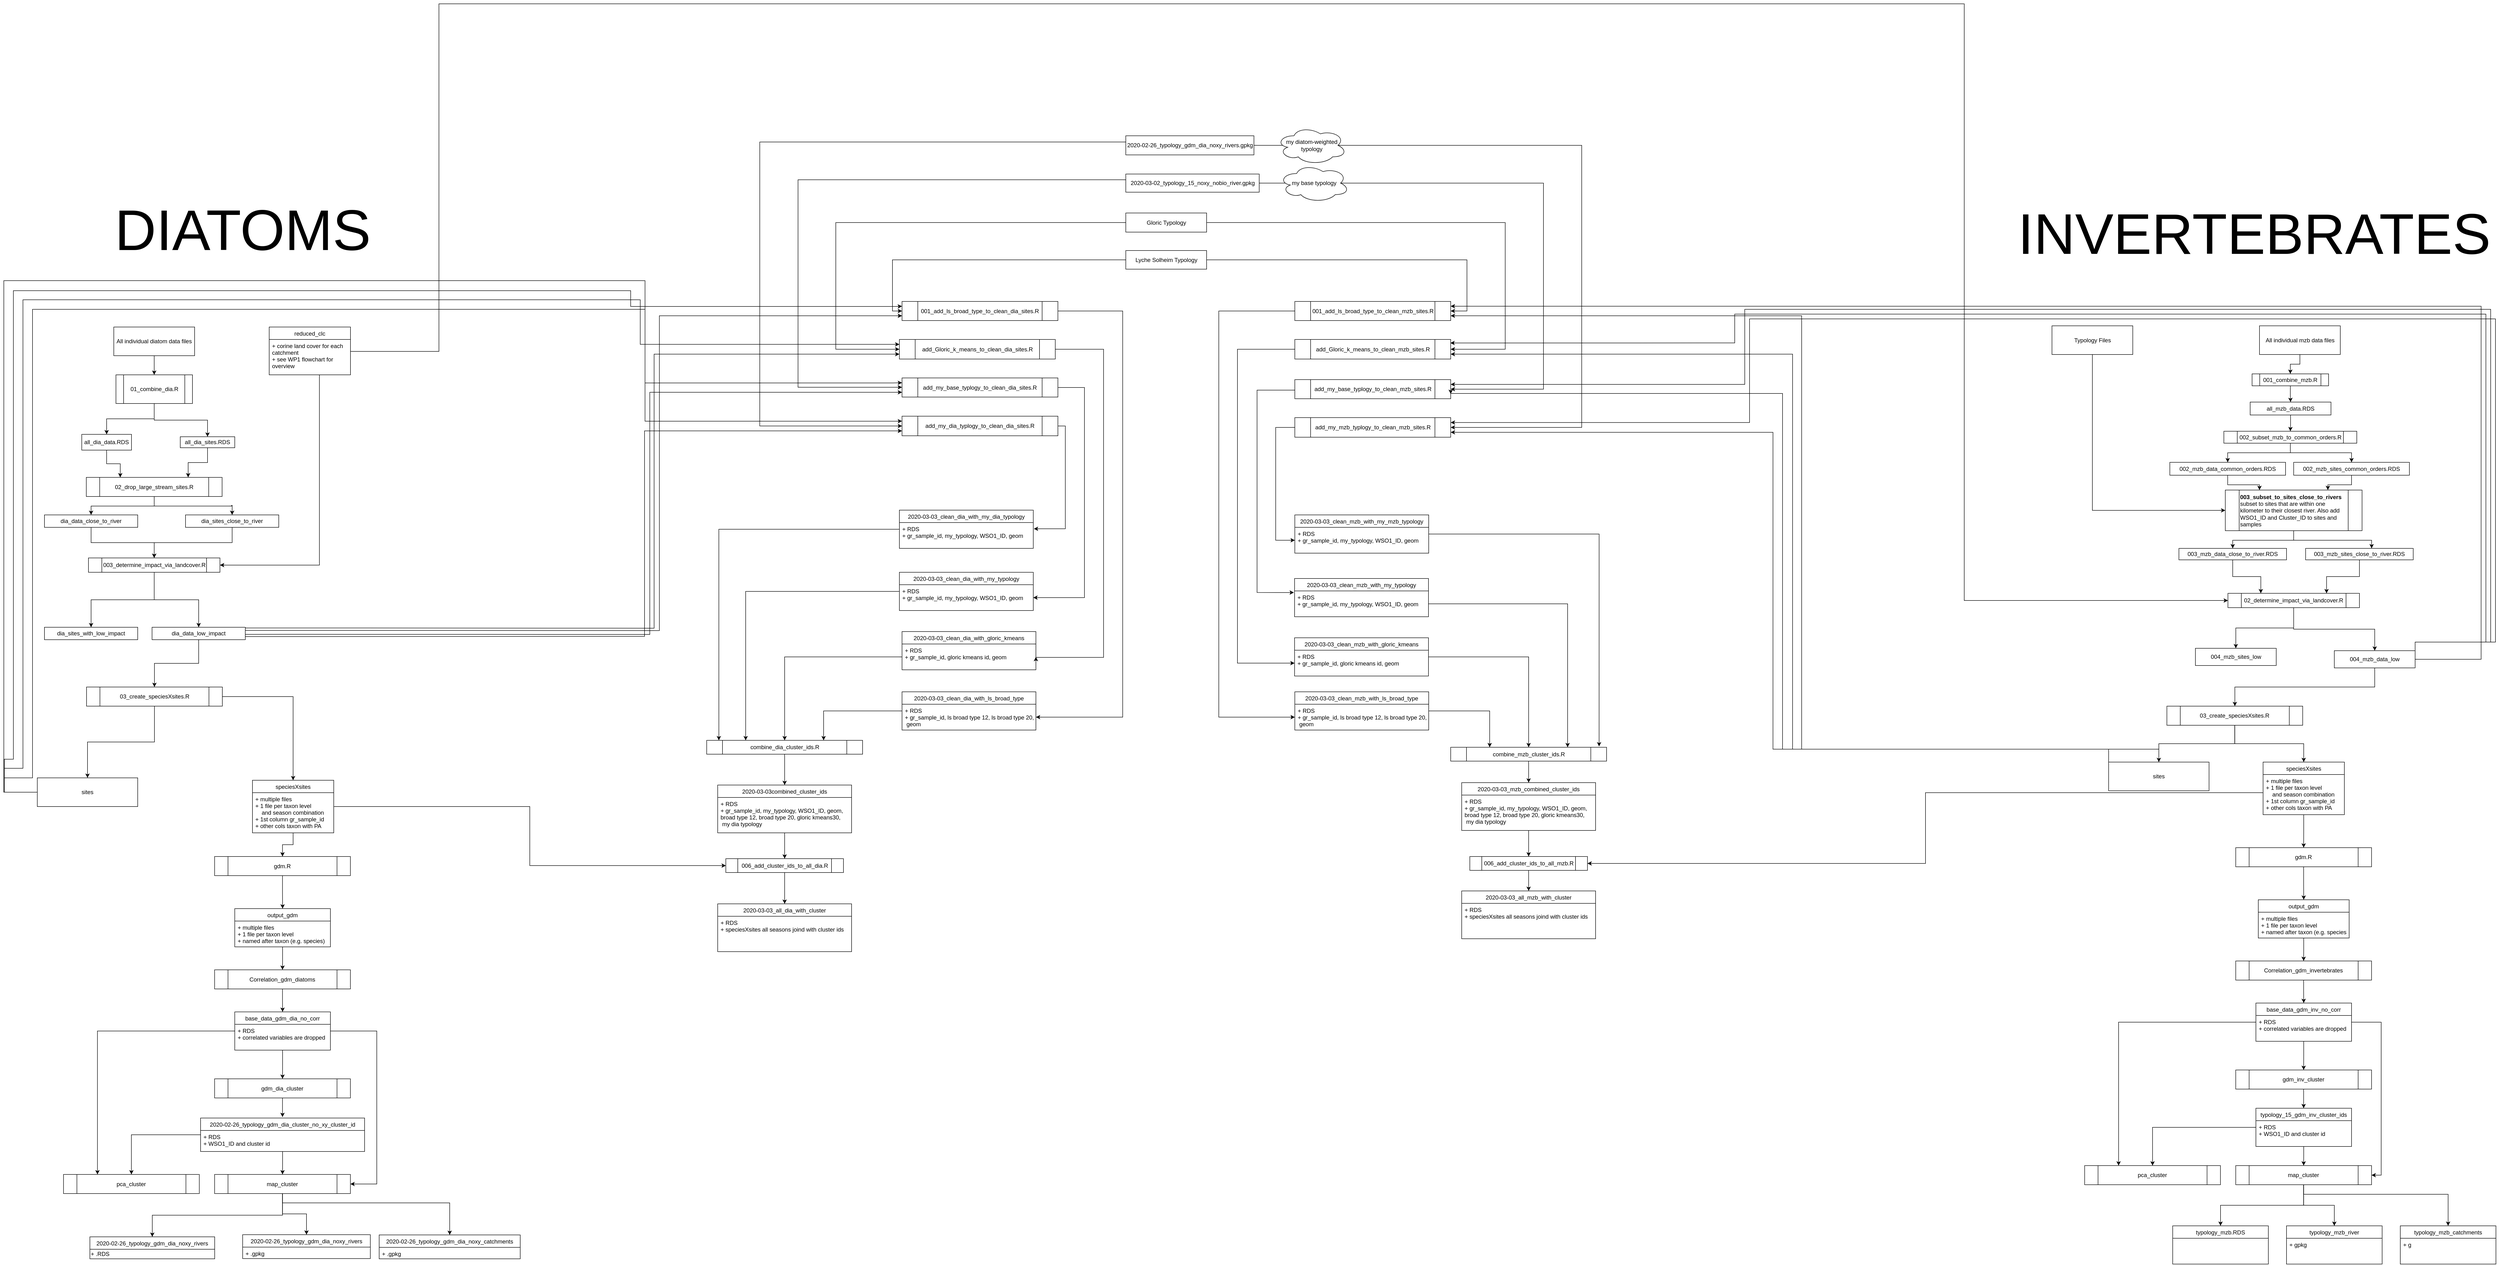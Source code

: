 <mxfile version="11.1.4" type="device"><diagram id="c0DyR3tP7_UIkJhDD_Mc" name="Page-1"><mxGraphModel dx="2249" dy="2003" grid="1" gridSize="10" guides="1" tooltips="1" connect="1" arrows="1" fold="1" page="1" pageScale="1" pageWidth="827" pageHeight="1169" math="0" shadow="0"><root><mxCell id="0"/><mxCell id="1" parent="0"/><mxCell id="KG7qIEieEoT_gEC0vQfx-30" style="edgeStyle=orthogonalEdgeStyle;rounded=0;orthogonalLoop=1;jettySize=auto;html=1;entryX=0.5;entryY=0;entryDx=0;entryDy=0;" parent="1" source="KG7qIEieEoT_gEC0vQfx-22" target="KG7qIEieEoT_gEC0vQfx-23" edge="1"><mxGeometry relative="1" as="geometry"/></mxCell><mxCell id="KG7qIEieEoT_gEC0vQfx-22" value="All individual mzb data files" style="rounded=0;whiteSpace=wrap;html=1;" parent="1" vertex="1"><mxGeometry x="4497.5" y="-35.5" width="169" height="60" as="geometry"/></mxCell><mxCell id="TDhSlsfk_6Vnb-AfGJvr-1" style="edgeStyle=orthogonalEdgeStyle;rounded=0;orthogonalLoop=1;jettySize=auto;html=1;" parent="1" source="KG7qIEieEoT_gEC0vQfx-23" target="KG7qIEieEoT_gEC0vQfx-25" edge="1"><mxGeometry relative="1" as="geometry"/></mxCell><mxCell id="KG7qIEieEoT_gEC0vQfx-23" value="001_combine_mzb.R" style="shape=process;whiteSpace=wrap;html=1;backgroundOutline=1;" parent="1" vertex="1"><mxGeometry x="4482" y="65" width="160" height="25" as="geometry"/></mxCell><mxCell id="TDhSlsfk_6Vnb-AfGJvr-4" style="edgeStyle=orthogonalEdgeStyle;rounded=0;orthogonalLoop=1;jettySize=auto;html=1;entryX=0.5;entryY=0;entryDx=0;entryDy=0;" parent="1" source="KG7qIEieEoT_gEC0vQfx-25" target="TDhSlsfk_6Vnb-AfGJvr-3" edge="1"><mxGeometry relative="1" as="geometry"/></mxCell><mxCell id="KG7qIEieEoT_gEC0vQfx-25" value="all_mzb_data.RDS" style="rounded=0;whiteSpace=wrap;html=1;" parent="1" vertex="1"><mxGeometry x="4478" y="124" width="169" height="27" as="geometry"/></mxCell><mxCell id="IX2fc_4Kpac0OL3jey9q-4" style="edgeStyle=orthogonalEdgeStyle;rounded=0;orthogonalLoop=1;jettySize=auto;html=1;entryX=0;entryY=0.5;entryDx=0;entryDy=0;" parent="1" source="KG7qIEieEoT_gEC0vQfx-34" target="IX2fc_4Kpac0OL3jey9q-1" edge="1"><mxGeometry relative="1" as="geometry"><Array as="points"><mxPoint x="4148" y="351"/></Array></mxGeometry></mxCell><mxCell id="KG7qIEieEoT_gEC0vQfx-34" value="Typology Files" style="rounded=0;whiteSpace=wrap;html=1;" parent="1" vertex="1"><mxGeometry x="4063.5" y="-35.5" width="169" height="60" as="geometry"/></mxCell><mxCell id="Y4C0LTM1GEXdnND-D1_T-7" style="edgeStyle=orthogonalEdgeStyle;rounded=0;orthogonalLoop=1;jettySize=auto;html=1;entryX=0.5;entryY=0;entryDx=0;entryDy=0;" parent="1" source="Y4C0LTM1GEXdnND-D1_T-8" target="Y4C0LTM1GEXdnND-D1_T-11" edge="1"><mxGeometry relative="1" as="geometry"/></mxCell><mxCell id="Y4C0LTM1GEXdnND-D1_T-8" value="All individual diatom data files" style="rounded=0;whiteSpace=wrap;html=1;" parent="1" vertex="1"><mxGeometry x="10" y="-33" width="169" height="60" as="geometry"/></mxCell><mxCell id="Y4C0LTM1GEXdnND-D1_T-9" style="edgeStyle=orthogonalEdgeStyle;rounded=0;orthogonalLoop=1;jettySize=auto;html=1;entryX=0.5;entryY=0;entryDx=0;entryDy=0;" parent="1" source="Y4C0LTM1GEXdnND-D1_T-11" target="Y4C0LTM1GEXdnND-D1_T-13" edge="1"><mxGeometry relative="1" as="geometry"><Array as="points"><mxPoint x="95" y="159"/><mxPoint x="-5" y="159"/></Array></mxGeometry></mxCell><mxCell id="Y4C0LTM1GEXdnND-D1_T-10" style="edgeStyle=orthogonalEdgeStyle;rounded=0;orthogonalLoop=1;jettySize=auto;html=1;entryX=0.5;entryY=0;entryDx=0;entryDy=0;" parent="1" source="Y4C0LTM1GEXdnND-D1_T-11" target="Y4C0LTM1GEXdnND-D1_T-15" edge="1"><mxGeometry relative="1" as="geometry"/></mxCell><mxCell id="Y4C0LTM1GEXdnND-D1_T-11" value="01_combine_dia.R" style="shape=process;whiteSpace=wrap;html=1;backgroundOutline=1;" parent="1" vertex="1"><mxGeometry x="14.5" y="67" width="160" height="60" as="geometry"/></mxCell><mxCell id="6DL82EYxuplE2OcSl_-o-6" style="edgeStyle=orthogonalEdgeStyle;rounded=0;orthogonalLoop=1;jettySize=auto;html=1;entryX=0.25;entryY=0;entryDx=0;entryDy=0;" parent="1" source="Y4C0LTM1GEXdnND-D1_T-13" target="906V2btqk9ENA01lLU0F-6" edge="1"><mxGeometry relative="1" as="geometry"/></mxCell><mxCell id="Y4C0LTM1GEXdnND-D1_T-13" value="all_dia_data.RDS" style="rounded=0;whiteSpace=wrap;html=1;" parent="1" vertex="1"><mxGeometry x="-57" y="191.5" width="104" height="33" as="geometry"/></mxCell><mxCell id="6DL82EYxuplE2OcSl_-o-5" style="edgeStyle=orthogonalEdgeStyle;rounded=0;orthogonalLoop=1;jettySize=auto;html=1;entryX=0.75;entryY=0;entryDx=0;entryDy=0;" parent="1" source="Y4C0LTM1GEXdnND-D1_T-15" target="906V2btqk9ENA01lLU0F-6" edge="1"><mxGeometry relative="1" as="geometry"/></mxCell><mxCell id="Y4C0LTM1GEXdnND-D1_T-15" value="all_dia_sites.RDS" style="rounded=0;whiteSpace=wrap;html=1;" parent="1" vertex="1"><mxGeometry x="149" y="196.5" width="114" height="23" as="geometry"/></mxCell><mxCell id="6DL82EYxuplE2OcSl_-o-7" style="edgeStyle=orthogonalEdgeStyle;rounded=0;orthogonalLoop=1;jettySize=auto;html=1;entryX=0.5;entryY=0;entryDx=0;entryDy=0;" parent="1" source="906V2btqk9ENA01lLU0F-6" target="906V2btqk9ENA01lLU0F-8" edge="1"><mxGeometry relative="1" as="geometry"/></mxCell><mxCell id="6DL82EYxuplE2OcSl_-o-10" style="edgeStyle=orthogonalEdgeStyle;rounded=0;orthogonalLoop=1;jettySize=auto;html=1;" parent="1" source="906V2btqk9ENA01lLU0F-6" target="6DL82EYxuplE2OcSl_-o-9" edge="1"><mxGeometry relative="1" as="geometry"/></mxCell><mxCell id="906V2btqk9ENA01lLU0F-6" value="02_drop_large_stream_sites.R" style="shape=process;whiteSpace=wrap;html=1;backgroundOutline=1;" parent="1" vertex="1"><mxGeometry x="-47.5" y="281.5" width="284" height="40" as="geometry"/></mxCell><mxCell id="6DL82EYxuplE2OcSl_-o-4" style="edgeStyle=orthogonalEdgeStyle;rounded=0;orthogonalLoop=1;jettySize=auto;html=1;" parent="1" source="906V2btqk9ENA01lLU0F-8" target="Kz6fCwdUpcBFTFXujSGn-4" edge="1"><mxGeometry relative="1" as="geometry"/></mxCell><mxCell id="906V2btqk9ENA01lLU0F-8" value="dia_sites_close_to_river" style="rounded=0;whiteSpace=wrap;html=1;" parent="1" vertex="1"><mxGeometry x="160" y="360" width="195" height="26" as="geometry"/></mxCell><mxCell id="906V2btqk9ENA01lLU0F-19" style="edgeStyle=orthogonalEdgeStyle;rounded=0;orthogonalLoop=1;jettySize=auto;html=1;" parent="1" source="906V2btqk9ENA01lLU0F-12" target="906V2btqk9ENA01lLU0F-17" edge="1"><mxGeometry relative="1" as="geometry"/></mxCell><mxCell id="zR43bA5rpmfCLirutA8q-6" style="edgeStyle=orthogonalEdgeStyle;rounded=0;orthogonalLoop=1;jettySize=auto;html=1;" parent="1" source="906V2btqk9ENA01lLU0F-12" target="zR43bA5rpmfCLirutA8q-2" edge="1"><mxGeometry relative="1" as="geometry"/></mxCell><mxCell id="tgBX174URBlbyod86L9a-12" style="edgeStyle=orthogonalEdgeStyle;rounded=0;orthogonalLoop=1;jettySize=auto;html=1;exitX=0;exitY=0.5;exitDx=0;exitDy=0;entryX=0;entryY=0.25;entryDx=0;entryDy=0;" parent="1" source="906V2btqk9ENA01lLU0F-17" target="tgBX174URBlbyod86L9a-88" edge="1"><mxGeometry relative="1" as="geometry"><mxPoint x="1980" y="-70" as="targetPoint"/><Array as="points"><mxPoint x="-219" y="940"/><mxPoint x="-219" y="871"/><mxPoint x="-200" y="871"/><mxPoint x="-200" y="-109"/><mxPoint x="1091" y="-109"/><mxPoint x="1091" y="-76"/><mxPoint x="1650" y="-76"/></Array></mxGeometry></mxCell><mxCell id="tgBX174URBlbyod86L9a-96" style="edgeStyle=orthogonalEdgeStyle;rounded=0;orthogonalLoop=1;jettySize=auto;html=1;entryX=0;entryY=0.75;entryDx=0;entryDy=0;exitX=1;exitY=0.75;exitDx=0;exitDy=0;" parent="1" source="6DL82EYxuplE2OcSl_-o-12" target="tgBX174URBlbyod86L9a-47" edge="1"><mxGeometry relative="1" as="geometry"><Array as="points"><mxPoint x="360" y="614"/><mxPoint x="1120" y="614"/><mxPoint x="1120" y="184"/></Array><mxPoint x="469.931" y="627.724" as="sourcePoint"/></mxGeometry></mxCell><mxCell id="906V2btqk9ENA01lLU0F-17" value="sites" style="rounded=0;whiteSpace=wrap;html=1;" parent="1" vertex="1"><mxGeometry x="-150" y="910" width="210" height="60" as="geometry"/></mxCell><mxCell id="WF1lFAv_DQepR2SvTqEz-61" style="edgeStyle=orthogonalEdgeStyle;rounded=0;orthogonalLoop=1;jettySize=auto;html=1;entryX=0.5;entryY=0;entryDx=0;entryDy=0;" parent="1" source="zR43bA5rpmfCLirutA8q-2" target="WF1lFAv_DQepR2SvTqEz-34" edge="1"><mxGeometry relative="1" as="geometry"/></mxCell><mxCell id="tgBX174URBlbyod86L9a-155" style="edgeStyle=orthogonalEdgeStyle;rounded=0;orthogonalLoop=1;jettySize=auto;html=1;entryX=0;entryY=0.5;entryDx=0;entryDy=0;" parent="1" source="zR43bA5rpmfCLirutA8q-2" target="tgBX174URBlbyod86L9a-73" edge="1"><mxGeometry relative="1" as="geometry"/></mxCell><mxCell id="zR43bA5rpmfCLirutA8q-2" value="speciesXsites" style="swimlane;fontStyle=0;childLayout=stackLayout;horizontal=1;startSize=26;fillColor=none;horizontalStack=0;resizeParent=1;resizeParentMax=0;resizeLast=0;collapsible=1;marginBottom=0;" parent="1" vertex="1"><mxGeometry x="300" y="915" width="170" height="110" as="geometry"/></mxCell><mxCell id="zR43bA5rpmfCLirutA8q-4" value="+ multiple files &#10;+ 1 file per taxon level &#10;    and season combination&#10;+ 1st column gr_sample_id&#10;+ other cols taxon with PA " style="text;strokeColor=none;fillColor=none;align=left;verticalAlign=top;spacingLeft=4;spacingRight=4;overflow=hidden;rotatable=0;points=[[0,0.5],[1,0.5]];portConstraint=eastwest;" parent="zR43bA5rpmfCLirutA8q-2" vertex="1"><mxGeometry y="26" width="170" height="84" as="geometry"/></mxCell><mxCell id="Kz6fCwdUpcBFTFXujSGn-6" style="edgeStyle=orthogonalEdgeStyle;rounded=0;orthogonalLoop=1;jettySize=auto;html=1;entryX=1;entryY=0.5;entryDx=0;entryDy=0;" parent="1" source="Kz6fCwdUpcBFTFXujSGn-2" target="Kz6fCwdUpcBFTFXujSGn-4" edge="1"><mxGeometry relative="1" as="geometry"><Array as="points"><mxPoint x="440" y="465"/></Array></mxGeometry></mxCell><mxCell id="IX2fc_4Kpac0OL3jey9q-13" style="edgeStyle=orthogonalEdgeStyle;rounded=0;orthogonalLoop=1;jettySize=auto;html=1;entryX=0;entryY=0.5;entryDx=0;entryDy=0;" parent="1" source="Kz6fCwdUpcBFTFXujSGn-2" target="IX2fc_4Kpac0OL3jey9q-10" edge="1"><mxGeometry relative="1" as="geometry"><Array as="points"><mxPoint x="690" y="18"/><mxPoint x="690" y="-709"/><mxPoint x="3880" y="-709"/><mxPoint x="3880" y="539"/></Array></mxGeometry></mxCell><mxCell id="Kz6fCwdUpcBFTFXujSGn-2" value="reduced_clc" style="swimlane;fontStyle=0;childLayout=stackLayout;horizontal=1;startSize=26;fillColor=none;horizontalStack=0;resizeParent=1;resizeParentMax=0;resizeLast=0;collapsible=1;marginBottom=0;" parent="1" vertex="1"><mxGeometry x="335" y="-33" width="170" height="100" as="geometry"/></mxCell><mxCell id="Kz6fCwdUpcBFTFXujSGn-3" value="+ corine land cover for each &#10;catchment&#10;+ see WP1 flowchart for &#10;overview" style="text;strokeColor=none;fillColor=none;align=left;verticalAlign=top;spacingLeft=4;spacingRight=4;overflow=hidden;rotatable=0;points=[[0,0.5],[1,0.5]];portConstraint=eastwest;" parent="Kz6fCwdUpcBFTFXujSGn-2" vertex="1"><mxGeometry y="26" width="170" height="74" as="geometry"/></mxCell><mxCell id="6DL82EYxuplE2OcSl_-o-13" style="edgeStyle=orthogonalEdgeStyle;rounded=0;orthogonalLoop=1;jettySize=auto;html=1;" parent="1" source="Kz6fCwdUpcBFTFXujSGn-4" target="6DL82EYxuplE2OcSl_-o-12" edge="1"><mxGeometry relative="1" as="geometry"/></mxCell><mxCell id="6DL82EYxuplE2OcSl_-o-16" style="edgeStyle=orthogonalEdgeStyle;rounded=0;orthogonalLoop=1;jettySize=auto;html=1;" parent="1" source="Kz6fCwdUpcBFTFXujSGn-4" target="6DL82EYxuplE2OcSl_-o-15" edge="1"><mxGeometry relative="1" as="geometry"/></mxCell><mxCell id="Kz6fCwdUpcBFTFXujSGn-4" value="003_determine_impact_via_landcover.R" style="shape=process;whiteSpace=wrap;html=1;backgroundOutline=1;" parent="1" vertex="1"><mxGeometry x="-43" y="450" width="275" height="30" as="geometry"/></mxCell><mxCell id="906V2btqk9ENA01lLU0F-12" value="03_create_speciesXsites.R" style="shape=process;whiteSpace=wrap;html=1;backgroundOutline=1;" parent="1" vertex="1"><mxGeometry x="-47" y="720" width="284" height="40" as="geometry"/></mxCell><mxCell id="TDhSlsfk_6Vnb-AfGJvr-16" style="edgeStyle=orthogonalEdgeStyle;rounded=0;orthogonalLoop=1;jettySize=auto;html=1;" parent="1" source="IX2fc_4Kpac0OL3jey9q-1" target="IX2fc_4Kpac0OL3jey9q-6" edge="1"><mxGeometry relative="1" as="geometry"><Array as="points"><mxPoint x="4569" y="413"/><mxPoint x="4732" y="413"/></Array></mxGeometry></mxCell><mxCell id="TDhSlsfk_6Vnb-AfGJvr-17" style="edgeStyle=orthogonalEdgeStyle;rounded=0;orthogonalLoop=1;jettySize=auto;html=1;entryX=0.5;entryY=0;entryDx=0;entryDy=0;" parent="1" source="IX2fc_4Kpac0OL3jey9q-1" target="TDhSlsfk_6Vnb-AfGJvr-15" edge="1"><mxGeometry relative="1" as="geometry"/></mxCell><mxCell id="IX2fc_4Kpac0OL3jey9q-1" value="&lt;b&gt;003_subset_to_sites_close_to_rivers&lt;/b&gt;&lt;br&gt;subset to sites that are within one kilometer to their closest river. Also add WSO1_ID and Cluster_ID to sites and samples" style="shape=process;whiteSpace=wrap;html=1;backgroundOutline=1;align=left;" parent="1" vertex="1"><mxGeometry x="4426" y="308" width="286" height="85" as="geometry"/></mxCell><mxCell id="TDhSlsfk_6Vnb-AfGJvr-13" style="edgeStyle=orthogonalEdgeStyle;rounded=0;orthogonalLoop=1;jettySize=auto;html=1;entryX=0.75;entryY=0;entryDx=0;entryDy=0;" parent="1" source="IX2fc_4Kpac0OL3jey9q-6" target="IX2fc_4Kpac0OL3jey9q-10" edge="1"><mxGeometry relative="1" as="geometry"/></mxCell><mxCell id="IX2fc_4Kpac0OL3jey9q-6" value="003_mzb_sites_close_to_river.RDS" style="rounded=0;whiteSpace=wrap;html=1;" parent="1" vertex="1"><mxGeometry x="4594" y="430" width="225" height="24" as="geometry"/></mxCell><mxCell id="IX2fc_4Kpac0OL3jey9q-19" style="edgeStyle=orthogonalEdgeStyle;rounded=0;orthogonalLoop=1;jettySize=auto;html=1;" parent="1" source="IX2fc_4Kpac0OL3jey9q-10" target="IX2fc_4Kpac0OL3jey9q-18" edge="1"><mxGeometry relative="1" as="geometry"/></mxCell><mxCell id="TDhSlsfk_6Vnb-AfGJvr-20" style="edgeStyle=orthogonalEdgeStyle;rounded=0;orthogonalLoop=1;jettySize=auto;html=1;" parent="1" source="IX2fc_4Kpac0OL3jey9q-10" target="TDhSlsfk_6Vnb-AfGJvr-19" edge="1"><mxGeometry relative="1" as="geometry"/></mxCell><mxCell id="IX2fc_4Kpac0OL3jey9q-10" value="02_determine_impact_via_landcover.R" style="shape=process;whiteSpace=wrap;html=1;backgroundOutline=1;" parent="1" vertex="1"><mxGeometry x="4431.5" y="524" width="275" height="30" as="geometry"/></mxCell><mxCell id="tgBX174URBlbyod86L9a-127" style="edgeStyle=orthogonalEdgeStyle;rounded=0;orthogonalLoop=1;jettySize=auto;html=1;entryX=1;entryY=0.25;entryDx=0;entryDy=0;" parent="1" source="IX2fc_4Kpac0OL3jey9q-18" target="tgBX174URBlbyod86L9a-115" edge="1"><mxGeometry relative="1" as="geometry"><Array as="points"><mxPoint x="4961" y="626"/><mxPoint x="4961" y="-76"/><mxPoint x="2820" y="-76"/></Array></mxGeometry></mxCell><mxCell id="TDhSlsfk_6Vnb-AfGJvr-21" style="edgeStyle=orthogonalEdgeStyle;rounded=0;orthogonalLoop=1;jettySize=auto;html=1;" parent="1" source="IX2fc_4Kpac0OL3jey9q-18" target="IX2fc_4Kpac0OL3jey9q-21" edge="1"><mxGeometry relative="1" as="geometry"><Array as="points"><mxPoint x="4739" y="720"/><mxPoint x="4446" y="720"/></Array></mxGeometry></mxCell><mxCell id="IX2fc_4Kpac0OL3jey9q-18" value="004_mzb_data_low" style="rounded=0;whiteSpace=wrap;html=1;" parent="1" vertex="1"><mxGeometry x="4654" y="644" width="169" height="36" as="geometry"/></mxCell><mxCell id="IX2fc_4Kpac0OL3jey9q-26" style="edgeStyle=orthogonalEdgeStyle;rounded=0;orthogonalLoop=1;jettySize=auto;html=1;entryX=0.5;entryY=0;entryDx=0;entryDy=0;" parent="1" source="IX2fc_4Kpac0OL3jey9q-21" target="IX2fc_4Kpac0OL3jey9q-23" edge="1"><mxGeometry relative="1" as="geometry"/></mxCell><mxCell id="IX2fc_4Kpac0OL3jey9q-27" style="edgeStyle=orthogonalEdgeStyle;rounded=0;orthogonalLoop=1;jettySize=auto;html=1;entryX=0.5;entryY=0;entryDx=0;entryDy=0;" parent="1" source="IX2fc_4Kpac0OL3jey9q-21" target="IX2fc_4Kpac0OL3jey9q-25" edge="1"><mxGeometry relative="1" as="geometry"/></mxCell><mxCell id="IX2fc_4Kpac0OL3jey9q-21" value="03_create_speciesXsites.R" style="shape=process;whiteSpace=wrap;html=1;backgroundOutline=1;" parent="1" vertex="1"><mxGeometry x="4303.833" y="760" width="284" height="40" as="geometry"/></mxCell><mxCell id="IX2fc_4Kpac0OL3jey9q-30" style="edgeStyle=orthogonalEdgeStyle;rounded=0;orthogonalLoop=1;jettySize=auto;html=1;entryX=0.5;entryY=0;entryDx=0;entryDy=0;" parent="1" source="IX2fc_4Kpac0OL3jey9q-23" target="IX2fc_4Kpac0OL3jey9q-29" edge="1"><mxGeometry relative="1" as="geometry"/></mxCell><mxCell id="tgBX174URBlbyod86L9a-157" style="edgeStyle=orthogonalEdgeStyle;rounded=0;orthogonalLoop=1;jettySize=auto;html=1;entryX=1;entryY=0.5;entryDx=0;entryDy=0;" parent="1" source="IX2fc_4Kpac0OL3jey9q-23" target="tgBX174URBlbyod86L9a-154" edge="1"><mxGeometry relative="1" as="geometry"><Array as="points"><mxPoint x="4591" y="941"/><mxPoint x="3799" y="941"/><mxPoint x="3799" y="1089"/></Array></mxGeometry></mxCell><mxCell id="IX2fc_4Kpac0OL3jey9q-23" value="speciesXsites" style="swimlane;fontStyle=0;childLayout=stackLayout;horizontal=1;startSize=26;fillColor=none;horizontalStack=0;resizeParent=1;resizeParentMax=0;resizeLast=0;collapsible=1;marginBottom=0;" parent="1" vertex="1"><mxGeometry x="4505" y="877" width="170" height="110" as="geometry"/></mxCell><mxCell id="IX2fc_4Kpac0OL3jey9q-24" value="+ multiple files &#10;+ 1 file per taxon level &#10;    and season combination&#10;+ 1st column gr_sample_id&#10;+ other cols taxon with PA " style="text;strokeColor=none;fillColor=none;align=left;verticalAlign=top;spacingLeft=4;spacingRight=4;overflow=hidden;rotatable=0;points=[[0,0.5],[1,0.5]];portConstraint=eastwest;" parent="IX2fc_4Kpac0OL3jey9q-23" vertex="1"><mxGeometry y="26" width="170" height="84" as="geometry"/></mxCell><mxCell id="tgBX174URBlbyod86L9a-120" style="edgeStyle=orthogonalEdgeStyle;rounded=0;orthogonalLoop=1;jettySize=auto;html=1;entryX=1;entryY=0.75;entryDx=0;entryDy=0;" parent="1" source="IX2fc_4Kpac0OL3jey9q-25" target="tgBX174URBlbyod86L9a-114" edge="1"><mxGeometry relative="1" as="geometry"><Array as="points"><mxPoint x="3480" y="850"/><mxPoint x="3480" y="187"/></Array></mxGeometry></mxCell><mxCell id="IX2fc_4Kpac0OL3jey9q-25" value="sites" style="rounded=0;whiteSpace=wrap;html=1;" parent="1" vertex="1"><mxGeometry x="4182" y="877" width="210" height="60" as="geometry"/></mxCell><mxCell id="WF1lFAv_DQepR2SvTqEz-3" style="edgeStyle=orthogonalEdgeStyle;rounded=0;orthogonalLoop=1;jettySize=auto;html=1;entryX=0.5;entryY=0;entryDx=0;entryDy=0;" parent="1" source="IX2fc_4Kpac0OL3jey9q-29" target="WF1lFAv_DQepR2SvTqEz-1" edge="1"><mxGeometry relative="1" as="geometry"/></mxCell><mxCell id="IX2fc_4Kpac0OL3jey9q-29" value="gdm.R" style="shape=process;whiteSpace=wrap;html=1;backgroundOutline=1;" parent="1" vertex="1"><mxGeometry x="4447.833" y="1056" width="284" height="40" as="geometry"/></mxCell><mxCell id="WF1lFAv_DQepR2SvTqEz-11" style="edgeStyle=orthogonalEdgeStyle;rounded=0;orthogonalLoop=1;jettySize=auto;html=1;" parent="1" source="WF1lFAv_DQepR2SvTqEz-1" target="WF1lFAv_DQepR2SvTqEz-5" edge="1"><mxGeometry relative="1" as="geometry"/></mxCell><mxCell id="WF1lFAv_DQepR2SvTqEz-1" value="output_gdm" style="swimlane;fontStyle=0;childLayout=stackLayout;horizontal=1;startSize=26;fillColor=none;horizontalStack=0;resizeParent=1;resizeParentMax=0;resizeLast=0;collapsible=1;marginBottom=0;" parent="1" vertex="1"><mxGeometry x="4495" y="1165" width="190" height="80" as="geometry"/></mxCell><mxCell id="WF1lFAv_DQepR2SvTqEz-2" value="+ multiple files &#10;+ 1 file per taxon level &#10;+ named after taxon (e.g. species)&#10;" style="text;strokeColor=none;fillColor=none;align=left;verticalAlign=top;spacingLeft=4;spacingRight=4;overflow=hidden;rotatable=0;points=[[0,0.5],[1,0.5]];portConstraint=eastwest;" parent="WF1lFAv_DQepR2SvTqEz-1" vertex="1"><mxGeometry y="26" width="190" height="54" as="geometry"/></mxCell><mxCell id="WF1lFAv_DQepR2SvTqEz-9" style="edgeStyle=orthogonalEdgeStyle;rounded=0;orthogonalLoop=1;jettySize=auto;html=1;entryX=0.5;entryY=0;entryDx=0;entryDy=0;" parent="1" source="WF1lFAv_DQepR2SvTqEz-5" target="WF1lFAv_DQepR2SvTqEz-7" edge="1"><mxGeometry relative="1" as="geometry"/></mxCell><mxCell id="WF1lFAv_DQepR2SvTqEz-5" value="Correlation_gdm_invertebrates" style="shape=process;whiteSpace=wrap;html=1;backgroundOutline=1;" parent="1" vertex="1"><mxGeometry x="4447.833" y="1293" width="284" height="40" as="geometry"/></mxCell><mxCell id="WF1lFAv_DQepR2SvTqEz-12" style="edgeStyle=orthogonalEdgeStyle;rounded=0;orthogonalLoop=1;jettySize=auto;html=1;entryX=0.5;entryY=0;entryDx=0;entryDy=0;" parent="1" source="WF1lFAv_DQepR2SvTqEz-7" target="WF1lFAv_DQepR2SvTqEz-10" edge="1"><mxGeometry relative="1" as="geometry"/></mxCell><mxCell id="WF1lFAv_DQepR2SvTqEz-22" style="edgeStyle=orthogonalEdgeStyle;rounded=0;orthogonalLoop=1;jettySize=auto;html=1;entryX=0.25;entryY=0;entryDx=0;entryDy=0;" parent="1" source="WF1lFAv_DQepR2SvTqEz-7" target="WF1lFAv_DQepR2SvTqEz-15" edge="1"><mxGeometry relative="1" as="geometry"/></mxCell><mxCell id="WF1lFAv_DQepR2SvTqEz-23" style="edgeStyle=orthogonalEdgeStyle;rounded=0;orthogonalLoop=1;jettySize=auto;html=1;entryX=1;entryY=0.5;entryDx=0;entryDy=0;" parent="1" source="WF1lFAv_DQepR2SvTqEz-7" target="WF1lFAv_DQepR2SvTqEz-13" edge="1"><mxGeometry relative="1" as="geometry"><Array as="points"><mxPoint x="4752" y="1421"/><mxPoint x="4752" y="1741"/></Array></mxGeometry></mxCell><mxCell id="WF1lFAv_DQepR2SvTqEz-7" value="base_data_gdm_inv_no_corr" style="swimlane;fontStyle=0;childLayout=stackLayout;horizontal=1;startSize=26;fillColor=none;horizontalStack=0;resizeParent=1;resizeParentMax=0;resizeLast=0;collapsible=1;marginBottom=0;" parent="1" vertex="1"><mxGeometry x="4490" y="1381" width="200" height="80" as="geometry"/></mxCell><mxCell id="WF1lFAv_DQepR2SvTqEz-8" value="+ RDS &#10;+ correlated variables are dropped" style="text;strokeColor=none;fillColor=none;align=left;verticalAlign=top;spacingLeft=4;spacingRight=4;overflow=hidden;rotatable=0;points=[[0,0.5],[1,0.5]];portConstraint=eastwest;" parent="WF1lFAv_DQepR2SvTqEz-7" vertex="1"><mxGeometry y="26" width="200" height="54" as="geometry"/></mxCell><mxCell id="WF1lFAv_DQepR2SvTqEz-17" style="edgeStyle=orthogonalEdgeStyle;rounded=0;orthogonalLoop=1;jettySize=auto;html=1;" parent="1" source="WF1lFAv_DQepR2SvTqEz-10" edge="1"><mxGeometry relative="1" as="geometry"><mxPoint x="4589.833" y="1601.0" as="targetPoint"/></mxGeometry></mxCell><mxCell id="WF1lFAv_DQepR2SvTqEz-10" value="gdm_inv_cluster" style="shape=process;whiteSpace=wrap;html=1;backgroundOutline=1;" parent="1" vertex="1"><mxGeometry x="4447.833" y="1521" width="284" height="40" as="geometry"/></mxCell><mxCell id="WF1lFAv_DQepR2SvTqEz-30" style="edgeStyle=orthogonalEdgeStyle;rounded=0;orthogonalLoop=1;jettySize=auto;html=1;entryX=0.5;entryY=0;entryDx=0;entryDy=0;" parent="1" source="WF1lFAv_DQepR2SvTqEz-13" target="WF1lFAv_DQepR2SvTqEz-24" edge="1"><mxGeometry relative="1" as="geometry"/></mxCell><mxCell id="WF1lFAv_DQepR2SvTqEz-31" style="edgeStyle=orthogonalEdgeStyle;rounded=0;orthogonalLoop=1;jettySize=auto;html=1;entryX=0.5;entryY=0;entryDx=0;entryDy=0;" parent="1" source="WF1lFAv_DQepR2SvTqEz-13" target="WF1lFAv_DQepR2SvTqEz-26" edge="1"><mxGeometry relative="1" as="geometry"/></mxCell><mxCell id="WF1lFAv_DQepR2SvTqEz-32" style="edgeStyle=orthogonalEdgeStyle;rounded=0;orthogonalLoop=1;jettySize=auto;html=1;entryX=0.5;entryY=0;entryDx=0;entryDy=0;" parent="1" source="WF1lFAv_DQepR2SvTqEz-13" target="WF1lFAv_DQepR2SvTqEz-28" edge="1"><mxGeometry relative="1" as="geometry"><Array as="points"><mxPoint x="4590" y="1781"/><mxPoint x="4892" y="1781"/></Array></mxGeometry></mxCell><mxCell id="WF1lFAv_DQepR2SvTqEz-13" value="map_cluster" style="shape=process;whiteSpace=wrap;html=1;backgroundOutline=1;" parent="1" vertex="1"><mxGeometry x="4447.833" y="1721" width="284" height="40" as="geometry"/></mxCell><mxCell id="WF1lFAv_DQepR2SvTqEz-15" value="pca_cluster" style="shape=process;whiteSpace=wrap;html=1;backgroundOutline=1;" parent="1" vertex="1"><mxGeometry x="4131.833" y="1721" width="284" height="40" as="geometry"/></mxCell><mxCell id="WF1lFAv_DQepR2SvTqEz-20" style="edgeStyle=orthogonalEdgeStyle;rounded=0;orthogonalLoop=1;jettySize=auto;html=1;entryX=0.5;entryY=0;entryDx=0;entryDy=0;" parent="1" source="WF1lFAv_DQepR2SvTqEz-18" target="WF1lFAv_DQepR2SvTqEz-13" edge="1"><mxGeometry relative="1" as="geometry"/></mxCell><mxCell id="WF1lFAv_DQepR2SvTqEz-21" style="edgeStyle=orthogonalEdgeStyle;rounded=0;orthogonalLoop=1;jettySize=auto;html=1;entryX=0.5;entryY=0;entryDx=0;entryDy=0;" parent="1" source="WF1lFAv_DQepR2SvTqEz-18" target="WF1lFAv_DQepR2SvTqEz-15" edge="1"><mxGeometry relative="1" as="geometry"/></mxCell><mxCell id="WF1lFAv_DQepR2SvTqEz-18" value="typology_15_gdm_inv_cluster_ids" style="swimlane;fontStyle=0;childLayout=stackLayout;horizontal=1;startSize=26;fillColor=none;horizontalStack=0;resizeParent=1;resizeParentMax=0;resizeLast=0;collapsible=1;marginBottom=0;" parent="1" vertex="1"><mxGeometry x="4490" y="1601" width="200" height="80" as="geometry"/></mxCell><mxCell id="WF1lFAv_DQepR2SvTqEz-19" value="+ RDS &#10;+ WSO1_ID and cluster id" style="text;strokeColor=none;fillColor=none;align=left;verticalAlign=top;spacingLeft=4;spacingRight=4;overflow=hidden;rotatable=0;points=[[0,0.5],[1,0.5]];portConstraint=eastwest;" parent="WF1lFAv_DQepR2SvTqEz-18" vertex="1"><mxGeometry y="26" width="200" height="54" as="geometry"/></mxCell><mxCell id="WF1lFAv_DQepR2SvTqEz-24" value="typology_mzb.RDS" style="swimlane;fontStyle=0;childLayout=stackLayout;horizontal=1;startSize=26;fillColor=none;horizontalStack=0;resizeParent=1;resizeParentMax=0;resizeLast=0;collapsible=1;marginBottom=0;" parent="1" vertex="1"><mxGeometry x="4316" y="1847" width="200" height="80" as="geometry"/></mxCell><mxCell id="WF1lFAv_DQepR2SvTqEz-26" value="typology_mzb_river" style="swimlane;fontStyle=0;childLayout=stackLayout;horizontal=1;startSize=26;fillColor=none;horizontalStack=0;resizeParent=1;resizeParentMax=0;resizeLast=0;collapsible=1;marginBottom=0;" parent="1" vertex="1"><mxGeometry x="4554" y="1847" width="200" height="80" as="geometry"/></mxCell><mxCell id="WF1lFAv_DQepR2SvTqEz-27" value="+ gpkg" style="text;strokeColor=none;fillColor=none;align=left;verticalAlign=top;spacingLeft=4;spacingRight=4;overflow=hidden;rotatable=0;points=[[0,0.5],[1,0.5]];portConstraint=eastwest;" parent="WF1lFAv_DQepR2SvTqEz-26" vertex="1"><mxGeometry y="26" width="200" height="54" as="geometry"/></mxCell><mxCell id="WF1lFAv_DQepR2SvTqEz-28" value="typology_mzb_catchments" style="swimlane;fontStyle=0;childLayout=stackLayout;horizontal=1;startSize=26;fillColor=none;horizontalStack=0;resizeParent=1;resizeParentMax=0;resizeLast=0;collapsible=1;marginBottom=0;" parent="1" vertex="1"><mxGeometry x="4792" y="1847" width="200" height="80" as="geometry"/></mxCell><mxCell id="WF1lFAv_DQepR2SvTqEz-29" value="+ g" style="text;strokeColor=none;fillColor=none;align=left;verticalAlign=top;spacingLeft=4;spacingRight=4;overflow=hidden;rotatable=0;points=[[0,0.5],[1,0.5]];portConstraint=eastwest;" parent="WF1lFAv_DQepR2SvTqEz-28" vertex="1"><mxGeometry y="26" width="200" height="54" as="geometry"/></mxCell><mxCell id="WF1lFAv_DQepR2SvTqEz-33" style="edgeStyle=orthogonalEdgeStyle;rounded=0;orthogonalLoop=1;jettySize=auto;html=1;entryX=0.5;entryY=0;entryDx=0;entryDy=0;" parent="1" source="WF1lFAv_DQepR2SvTqEz-34" target="WF1lFAv_DQepR2SvTqEz-36" edge="1"><mxGeometry relative="1" as="geometry"/></mxCell><mxCell id="WF1lFAv_DQepR2SvTqEz-34" value="gdm.R" style="shape=process;whiteSpace=wrap;html=1;backgroundOutline=1;" parent="1" vertex="1"><mxGeometry x="220.833" y="1074.5" width="284" height="40" as="geometry"/></mxCell><mxCell id="WF1lFAv_DQepR2SvTqEz-35" style="edgeStyle=orthogonalEdgeStyle;rounded=0;orthogonalLoop=1;jettySize=auto;html=1;" parent="1" source="WF1lFAv_DQepR2SvTqEz-36" target="WF1lFAv_DQepR2SvTqEz-39" edge="1"><mxGeometry relative="1" as="geometry"/></mxCell><mxCell id="WF1lFAv_DQepR2SvTqEz-36" value="output_gdm" style="swimlane;fontStyle=0;childLayout=stackLayout;horizontal=1;startSize=26;fillColor=none;horizontalStack=0;resizeParent=1;resizeParentMax=0;resizeLast=0;collapsible=1;marginBottom=0;" parent="1" vertex="1"><mxGeometry x="263" y="1183.5" width="200" height="80" as="geometry"/></mxCell><mxCell id="WF1lFAv_DQepR2SvTqEz-37" value="+ multiple files &#10;+ 1 file per taxon level &#10;+ named after taxon (e.g. species)&#10;" style="text;strokeColor=none;fillColor=none;align=left;verticalAlign=top;spacingLeft=4;spacingRight=4;overflow=hidden;rotatable=0;points=[[0,0.5],[1,0.5]];portConstraint=eastwest;" parent="WF1lFAv_DQepR2SvTqEz-36" vertex="1"><mxGeometry y="26" width="200" height="54" as="geometry"/></mxCell><mxCell id="WF1lFAv_DQepR2SvTqEz-38" style="edgeStyle=orthogonalEdgeStyle;rounded=0;orthogonalLoop=1;jettySize=auto;html=1;entryX=0.5;entryY=0;entryDx=0;entryDy=0;" parent="1" source="WF1lFAv_DQepR2SvTqEz-39" target="WF1lFAv_DQepR2SvTqEz-43" edge="1"><mxGeometry relative="1" as="geometry"/></mxCell><mxCell id="WF1lFAv_DQepR2SvTqEz-39" value="Correlation_gdm_diatoms" style="shape=process;whiteSpace=wrap;html=1;backgroundOutline=1;" parent="1" vertex="1"><mxGeometry x="220.833" y="1311.5" width="284" height="40" as="geometry"/></mxCell><mxCell id="WF1lFAv_DQepR2SvTqEz-40" style="edgeStyle=orthogonalEdgeStyle;rounded=0;orthogonalLoop=1;jettySize=auto;html=1;entryX=0.5;entryY=0;entryDx=0;entryDy=0;" parent="1" source="WF1lFAv_DQepR2SvTqEz-43" target="WF1lFAv_DQepR2SvTqEz-46" edge="1"><mxGeometry relative="1" as="geometry"/></mxCell><mxCell id="WF1lFAv_DQepR2SvTqEz-41" style="edgeStyle=orthogonalEdgeStyle;rounded=0;orthogonalLoop=1;jettySize=auto;html=1;entryX=0.25;entryY=0;entryDx=0;entryDy=0;" parent="1" source="WF1lFAv_DQepR2SvTqEz-43" target="WF1lFAv_DQepR2SvTqEz-51" edge="1"><mxGeometry relative="1" as="geometry"/></mxCell><mxCell id="WF1lFAv_DQepR2SvTqEz-42" style="edgeStyle=orthogonalEdgeStyle;rounded=0;orthogonalLoop=1;jettySize=auto;html=1;entryX=1;entryY=0.5;entryDx=0;entryDy=0;" parent="1" source="WF1lFAv_DQepR2SvTqEz-43" target="WF1lFAv_DQepR2SvTqEz-50" edge="1"><mxGeometry relative="1" as="geometry"><Array as="points"><mxPoint x="560" y="1440"/><mxPoint x="560" y="1760"/></Array></mxGeometry></mxCell><mxCell id="WF1lFAv_DQepR2SvTqEz-43" value="base_data_gdm_dia_no_corr" style="swimlane;fontStyle=0;childLayout=stackLayout;horizontal=1;startSize=26;fillColor=none;horizontalStack=0;resizeParent=1;resizeParentMax=0;resizeLast=0;collapsible=1;marginBottom=0;" parent="1" vertex="1"><mxGeometry x="263" y="1399.5" width="200" height="80" as="geometry"/></mxCell><mxCell id="WF1lFAv_DQepR2SvTqEz-44" value="+ RDS &#10;+ correlated variables are dropped" style="text;strokeColor=none;fillColor=none;align=left;verticalAlign=top;spacingLeft=4;spacingRight=4;overflow=hidden;rotatable=0;points=[[0,0.5],[1,0.5]];portConstraint=eastwest;" parent="WF1lFAv_DQepR2SvTqEz-43" vertex="1"><mxGeometry y="26" width="200" height="54" as="geometry"/></mxCell><mxCell id="WF1lFAv_DQepR2SvTqEz-45" style="edgeStyle=orthogonalEdgeStyle;rounded=0;orthogonalLoop=1;jettySize=auto;html=1;" parent="1" source="WF1lFAv_DQepR2SvTqEz-46" edge="1"><mxGeometry relative="1" as="geometry"><mxPoint x="362.833" y="1619.5" as="targetPoint"/></mxGeometry></mxCell><mxCell id="WF1lFAv_DQepR2SvTqEz-46" value="gdm_dia_cluster" style="shape=process;whiteSpace=wrap;html=1;backgroundOutline=1;" parent="1" vertex="1"><mxGeometry x="220.833" y="1539.5" width="284" height="40" as="geometry"/></mxCell><mxCell id="WF1lFAv_DQepR2SvTqEz-47" style="edgeStyle=orthogonalEdgeStyle;rounded=0;orthogonalLoop=1;jettySize=auto;html=1;entryX=0.5;entryY=0;entryDx=0;entryDy=0;" parent="1" source="WF1lFAv_DQepR2SvTqEz-50" target="WF1lFAv_DQepR2SvTqEz-56" edge="1"><mxGeometry relative="1" as="geometry"/></mxCell><mxCell id="WF1lFAv_DQepR2SvTqEz-48" style="edgeStyle=orthogonalEdgeStyle;rounded=0;orthogonalLoop=1;jettySize=auto;html=1;entryX=0.5;entryY=0;entryDx=0;entryDy=0;" parent="1" source="WF1lFAv_DQepR2SvTqEz-50" target="WF1lFAv_DQepR2SvTqEz-57" edge="1"><mxGeometry relative="1" as="geometry"><Array as="points"><mxPoint x="363" y="1822"/><mxPoint x="413" y="1822"/></Array></mxGeometry></mxCell><mxCell id="WF1lFAv_DQepR2SvTqEz-49" style="edgeStyle=orthogonalEdgeStyle;rounded=0;orthogonalLoop=1;jettySize=auto;html=1;entryX=0.5;entryY=0;entryDx=0;entryDy=0;" parent="1" source="WF1lFAv_DQepR2SvTqEz-50" target="WF1lFAv_DQepR2SvTqEz-59" edge="1"><mxGeometry relative="1" as="geometry"><Array as="points"><mxPoint x="363" y="1799"/><mxPoint x="713" y="1799"/></Array></mxGeometry></mxCell><mxCell id="WF1lFAv_DQepR2SvTqEz-50" value="map_cluster" style="shape=process;whiteSpace=wrap;html=1;backgroundOutline=1;" parent="1" vertex="1"><mxGeometry x="220.833" y="1739.5" width="284" height="40" as="geometry"/></mxCell><mxCell id="WF1lFAv_DQepR2SvTqEz-51" value="pca_cluster" style="shape=process;whiteSpace=wrap;html=1;backgroundOutline=1;" parent="1" vertex="1"><mxGeometry x="-95.167" y="1739.5" width="284" height="40" as="geometry"/></mxCell><mxCell id="WF1lFAv_DQepR2SvTqEz-52" style="edgeStyle=orthogonalEdgeStyle;rounded=0;orthogonalLoop=1;jettySize=auto;html=1;entryX=0.5;entryY=0;entryDx=0;entryDy=0;" parent="1" source="WF1lFAv_DQepR2SvTqEz-54" target="WF1lFAv_DQepR2SvTqEz-50" edge="1"><mxGeometry relative="1" as="geometry"/></mxCell><mxCell id="WF1lFAv_DQepR2SvTqEz-53" style="edgeStyle=orthogonalEdgeStyle;rounded=0;orthogonalLoop=1;jettySize=auto;html=1;entryX=0.5;entryY=0;entryDx=0;entryDy=0;" parent="1" source="WF1lFAv_DQepR2SvTqEz-54" target="WF1lFAv_DQepR2SvTqEz-51" edge="1"><mxGeometry relative="1" as="geometry"/></mxCell><mxCell id="WF1lFAv_DQepR2SvTqEz-54" value="2020-02-26_typology_gdm_dia_cluster_no_xy_cluster_id" style="swimlane;fontStyle=0;childLayout=stackLayout;horizontal=1;startSize=26;fillColor=none;horizontalStack=0;resizeParent=1;resizeParentMax=0;resizeLast=0;collapsible=1;marginBottom=0;" parent="1" vertex="1"><mxGeometry x="191.5" y="1621.5" width="343" height="70" as="geometry"/></mxCell><mxCell id="WF1lFAv_DQepR2SvTqEz-55" value="+ RDS &#10;+ WSO1_ID and cluster id" style="text;strokeColor=none;fillColor=none;align=left;verticalAlign=top;spacingLeft=4;spacingRight=4;overflow=hidden;rotatable=0;points=[[0,0.5],[1,0.5]];portConstraint=eastwest;" parent="WF1lFAv_DQepR2SvTqEz-54" vertex="1"><mxGeometry y="26" width="343" height="44" as="geometry"/></mxCell><mxCell id="WF1lFAv_DQepR2SvTqEz-56" value="2020-02-26_typology_gdm_dia_noxy_rivers" style="swimlane;fontStyle=0;childLayout=stackLayout;horizontal=1;startSize=26;fillColor=none;horizontalStack=0;resizeParent=1;resizeParentMax=0;resizeLast=0;collapsible=1;marginBottom=0;" parent="1" vertex="1"><mxGeometry x="-40" y="1870" width="261" height="46" as="geometry"/></mxCell><mxCell id="tgBX174URBlbyod86L9a-30" value="+ .RDS" style="text;html=1;resizable=0;points=[];autosize=1;align=left;verticalAlign=top;spacingTop=-4;" parent="WF1lFAv_DQepR2SvTqEz-56" vertex="1"><mxGeometry y="26" width="261" height="20" as="geometry"/></mxCell><mxCell id="WF1lFAv_DQepR2SvTqEz-57" value="2020-02-26_typology_gdm_dia_noxy_rivers" style="swimlane;fontStyle=0;childLayout=stackLayout;horizontal=1;startSize=26;fillColor=none;horizontalStack=0;resizeParent=1;resizeParentMax=0;resizeLast=0;collapsible=1;marginBottom=0;" parent="1" vertex="1"><mxGeometry x="279.5" y="1865.5" width="267" height="50" as="geometry"/></mxCell><mxCell id="WF1lFAv_DQepR2SvTqEz-58" value="+ .gpkg" style="text;strokeColor=none;fillColor=none;align=left;verticalAlign=top;spacingLeft=4;spacingRight=4;overflow=hidden;rotatable=0;points=[[0,0.5],[1,0.5]];portConstraint=eastwest;" parent="WF1lFAv_DQepR2SvTqEz-57" vertex="1"><mxGeometry y="26" width="267" height="24" as="geometry"/></mxCell><mxCell id="WF1lFAv_DQepR2SvTqEz-59" value="2020-02-26_typology_gdm_dia_noxy_catchments" style="swimlane;fontStyle=0;childLayout=stackLayout;horizontal=1;startSize=26;fillColor=none;horizontalStack=0;resizeParent=1;resizeParentMax=0;resizeLast=0;collapsible=1;marginBottom=0;" parent="1" vertex="1"><mxGeometry x="565" y="1866" width="295" height="50" as="geometry"/></mxCell><mxCell id="WF1lFAv_DQepR2SvTqEz-60" value="+ .gpkg" style="text;strokeColor=none;fillColor=none;align=left;verticalAlign=top;spacingLeft=4;spacingRight=4;overflow=hidden;rotatable=0;points=[[0,0.5],[1,0.5]];portConstraint=eastwest;" parent="WF1lFAv_DQepR2SvTqEz-59" vertex="1"><mxGeometry y="26" width="295" height="24" as="geometry"/></mxCell><mxCell id="tgBX174URBlbyod86L9a-105" style="edgeStyle=orthogonalEdgeStyle;rounded=0;orthogonalLoop=1;jettySize=auto;html=1;entryX=0;entryY=0.5;entryDx=0;entryDy=0;" parent="1" source="tgBX174URBlbyod86L9a-2" target="tgBX174URBlbyod86L9a-88" edge="1"><mxGeometry relative="1" as="geometry"/></mxCell><mxCell id="tgBX174URBlbyod86L9a-116" style="edgeStyle=orthogonalEdgeStyle;rounded=0;orthogonalLoop=1;jettySize=auto;html=1;entryX=1;entryY=0.5;entryDx=0;entryDy=0;" parent="1" source="tgBX174URBlbyod86L9a-2" target="tgBX174URBlbyod86L9a-115" edge="1"><mxGeometry relative="1" as="geometry"><Array as="points"><mxPoint x="2840" y="-173"/><mxPoint x="2840" y="-67"/></Array></mxGeometry></mxCell><mxCell id="tgBX174URBlbyod86L9a-2" value="Lyche Solheim Typology" style="rounded=0;whiteSpace=wrap;html=1;" parent="1" vertex="1"><mxGeometry x="2126.5" y="-193" width="169" height="39" as="geometry"/></mxCell><mxCell id="tgBX174URBlbyod86L9a-104" style="edgeStyle=orthogonalEdgeStyle;rounded=0;orthogonalLoop=1;jettySize=auto;html=1;entryX=0;entryY=0.5;entryDx=0;entryDy=0;" parent="1" source="tgBX174URBlbyod86L9a-7" target="tgBX174URBlbyod86L9a-9" edge="1"><mxGeometry relative="1" as="geometry"><Array as="points"><mxPoint x="1520" y="-251"/><mxPoint x="1520" y="14"/></Array></mxGeometry></mxCell><mxCell id="tgBX174URBlbyod86L9a-117" style="edgeStyle=orthogonalEdgeStyle;rounded=0;orthogonalLoop=1;jettySize=auto;html=1;entryX=1;entryY=0.5;entryDx=0;entryDy=0;" parent="1" source="tgBX174URBlbyod86L9a-7" target="tgBX174URBlbyod86L9a-112" edge="1"><mxGeometry relative="1" as="geometry"><Array as="points"><mxPoint x="2920" y="-252"/><mxPoint x="2920" y="13"/></Array></mxGeometry></mxCell><mxCell id="tgBX174URBlbyod86L9a-7" value="Gloric Typology" style="rounded=0;whiteSpace=wrap;html=1;" parent="1" vertex="1"><mxGeometry x="2126.5" y="-271.5" width="169" height="40" as="geometry"/></mxCell><mxCell id="tgBX174URBlbyod86L9a-109" style="edgeStyle=orthogonalEdgeStyle;rounded=0;orthogonalLoop=1;jettySize=auto;html=1;entryX=1;entryY=0.5;entryDx=0;entryDy=0;" parent="1" source="tgBX174URBlbyod86L9a-9" target="tgBX174URBlbyod86L9a-15" edge="1"><mxGeometry relative="1" as="geometry"><Array as="points"><mxPoint x="2080" y="14"/><mxPoint x="2080" y="658"/></Array></mxGeometry></mxCell><mxCell id="tgBX174URBlbyod86L9a-9" value="add_Gloric_k_means_to_clean_dia_sites.R" style="shape=process;whiteSpace=wrap;html=1;backgroundOutline=1;" parent="1" vertex="1"><mxGeometry x="1653" y="-7" width="326" height="41" as="geometry"/></mxCell><mxCell id="tgBX174URBlbyod86L9a-14" value="2020-03-03_clean_dia_with_gloric_kmeans" style="swimlane;fontStyle=0;childLayout=stackLayout;horizontal=1;startSize=26;fillColor=none;horizontalStack=0;resizeParent=1;resizeParentMax=0;resizeLast=0;collapsible=1;marginBottom=0;" parent="1" vertex="1"><mxGeometry x="1658.5" y="604" width="280" height="80" as="geometry"/></mxCell><mxCell id="tgBX174URBlbyod86L9a-15" value="+ RDS &#10;+ gr_sample_id, gloric kmeans id, geom" style="text;strokeColor=none;fillColor=none;align=left;verticalAlign=top;spacingLeft=4;spacingRight=4;overflow=hidden;rotatable=0;points=[[0,0.5],[1,0.5]];portConstraint=eastwest;" parent="tgBX174URBlbyod86L9a-14" vertex="1"><mxGeometry y="26" width="280" height="54" as="geometry"/></mxCell><mxCell id="tgBX174URBlbyod86L9a-59" style="edgeStyle=orthogonalEdgeStyle;rounded=0;orthogonalLoop=1;jettySize=auto;html=1;entryX=0.75;entryY=0;entryDx=0;entryDy=0;" parent="1" source="tgBX174URBlbyod86L9a-24" target="tgBX174URBlbyod86L9a-57" edge="1"><mxGeometry relative="1" as="geometry"/></mxCell><mxCell id="tgBX174URBlbyod86L9a-24" value="2020-03-03_clean_dia_with_ls_broad_type" style="swimlane;fontStyle=0;childLayout=stackLayout;horizontal=1;startSize=26;fillColor=none;horizontalStack=0;resizeParent=1;resizeParentMax=0;resizeLast=0;collapsible=1;marginBottom=0;" parent="1" vertex="1"><mxGeometry x="1658.5" y="730" width="280" height="80" as="geometry"/></mxCell><mxCell id="tgBX174URBlbyod86L9a-27" value="+ RDS &#10;+ gr_sample_id, ls broad type 12, ls broad type 20,&#10; geom" style="text;strokeColor=none;fillColor=none;align=left;verticalAlign=top;spacingLeft=4;spacingRight=4;overflow=hidden;rotatable=0;points=[[0,0.5],[1,0.5]];portConstraint=eastwest;" parent="tgBX174URBlbyod86L9a-24" vertex="1"><mxGeometry y="26" width="280" height="54" as="geometry"/></mxCell><mxCell id="tgBX174URBlbyod86L9a-51" style="edgeStyle=orthogonalEdgeStyle;rounded=0;orthogonalLoop=1;jettySize=auto;html=1;exitX=0;exitY=0.5;exitDx=0;exitDy=0;" parent="1" source="tgBX174URBlbyod86L9a-33" target="tgBX174URBlbyod86L9a-34" edge="1"><mxGeometry relative="1" as="geometry"><Array as="points"><mxPoint x="2126" y="-341"/><mxPoint x="1441" y="-341"/><mxPoint x="1441" y="93"/></Array></mxGeometry></mxCell><mxCell id="tgBX174URBlbyod86L9a-118" style="edgeStyle=orthogonalEdgeStyle;rounded=0;orthogonalLoop=1;jettySize=auto;html=1;entryX=1;entryY=0.5;entryDx=0;entryDy=0;" parent="1" source="tgBX174URBlbyod86L9a-33" target="tgBX174URBlbyod86L9a-113" edge="1"><mxGeometry relative="1" as="geometry"><Array as="points"><mxPoint x="3000" y="-334"/><mxPoint x="3000" y="97"/></Array></mxGeometry></mxCell><mxCell id="tgBX174URBlbyod86L9a-33" value="2020-03-02_typology_15_noxy_nobio_river.gpkg" style="rounded=0;whiteSpace=wrap;html=1;" parent="1" vertex="1"><mxGeometry x="2126.5" y="-353" width="279" height="38" as="geometry"/></mxCell><mxCell id="tgBX174URBlbyod86L9a-108" style="edgeStyle=orthogonalEdgeStyle;rounded=0;orthogonalLoop=1;jettySize=auto;html=1;entryX=1;entryY=0.5;entryDx=0;entryDy=0;" parent="1" source="tgBX174URBlbyod86L9a-34" target="tgBX174URBlbyod86L9a-39" edge="1"><mxGeometry relative="1" as="geometry"><Array as="points"><mxPoint x="2040" y="94"/><mxPoint x="2040" y="533"/></Array></mxGeometry></mxCell><mxCell id="tgBX174URBlbyod86L9a-34" value="add_my_base_typlogy_to_clean_dia_sites.R" style="shape=process;whiteSpace=wrap;html=1;backgroundOutline=1;" parent="1" vertex="1"><mxGeometry x="1658.5" y="73.5" width="326" height="40" as="geometry"/></mxCell><mxCell id="tgBX174URBlbyod86L9a-60" style="edgeStyle=orthogonalEdgeStyle;rounded=0;orthogonalLoop=1;jettySize=auto;html=1;entryX=0.25;entryY=0;entryDx=0;entryDy=0;" parent="1" source="tgBX174URBlbyod86L9a-38" target="tgBX174URBlbyod86L9a-57" edge="1"><mxGeometry relative="1" as="geometry"><Array as="points"><mxPoint x="1332" y="520"/></Array></mxGeometry></mxCell><mxCell id="tgBX174URBlbyod86L9a-38" value="2020-03-03_clean_dia_with_my_typology" style="swimlane;fontStyle=0;childLayout=stackLayout;horizontal=1;startSize=26;fillColor=none;horizontalStack=0;resizeParent=1;resizeParentMax=0;resizeLast=0;collapsible=1;marginBottom=0;" parent="1" vertex="1"><mxGeometry x="1653" y="480" width="280" height="80" as="geometry"/></mxCell><mxCell id="tgBX174URBlbyod86L9a-39" value="+ RDS &#10;+ gr_sample_id, my_typology, WSO1_ID, geom" style="text;strokeColor=none;fillColor=none;align=left;verticalAlign=top;spacingLeft=4;spacingRight=4;overflow=hidden;rotatable=0;points=[[0,0.5],[1,0.5]];portConstraint=eastwest;" parent="tgBX174URBlbyod86L9a-38" vertex="1"><mxGeometry y="26" width="280" height="54" as="geometry"/></mxCell><mxCell id="tgBX174URBlbyod86L9a-42" value="&lt;font style=&quot;font-size: 120px&quot;&gt;DIATOMS&lt;/font&gt;" style="text;html=1;resizable=0;points=[];autosize=1;align=left;verticalAlign=top;spacingTop=-4;" parent="1" vertex="1"><mxGeometry x="10" y="-311" width="550" height="50" as="geometry"/></mxCell><mxCell id="tgBX174URBlbyod86L9a-45" value="&lt;font style=&quot;font-size: 120px&quot;&gt;INVERTEBRATES&lt;/font&gt;" style="text;html=1;resizable=0;points=[];autosize=1;align=left;verticalAlign=top;spacingTop=-4;" parent="1" vertex="1"><mxGeometry x="3990" y="-303.5" width="1000" height="50" as="geometry"/></mxCell><mxCell id="tgBX174URBlbyod86L9a-48" style="edgeStyle=orthogonalEdgeStyle;rounded=0;orthogonalLoop=1;jettySize=auto;html=1;" parent="1" source="tgBX174URBlbyod86L9a-46" target="tgBX174URBlbyod86L9a-47" edge="1"><mxGeometry relative="1" as="geometry"><Array as="points"><mxPoint x="1361" y="-420"/><mxPoint x="1361" y="174"/></Array></mxGeometry></mxCell><mxCell id="tgBX174URBlbyod86L9a-119" style="edgeStyle=orthogonalEdgeStyle;rounded=0;orthogonalLoop=1;jettySize=auto;html=1;entryX=1;entryY=0.5;entryDx=0;entryDy=0;" parent="1" source="tgBX174URBlbyod86L9a-46" target="tgBX174URBlbyod86L9a-114" edge="1"><mxGeometry relative="1" as="geometry"><Array as="points"><mxPoint x="3080" y="-413"/><mxPoint x="3080" y="177"/></Array></mxGeometry></mxCell><mxCell id="tgBX174URBlbyod86L9a-46" value="&lt;span style=&quot;white-space: nowrap&quot;&gt;2020-02-26_typology_gdm_dia_noxy_rivers.gpkg&lt;/span&gt;" style="rounded=0;whiteSpace=wrap;html=1;" parent="1" vertex="1"><mxGeometry x="2126.5" y="-433" width="268" height="40" as="geometry"/></mxCell><mxCell id="tgBX174URBlbyod86L9a-56" style="edgeStyle=orthogonalEdgeStyle;rounded=0;orthogonalLoop=1;jettySize=auto;html=1;entryX=1.004;entryY=0.241;entryDx=0;entryDy=0;entryPerimeter=0;" parent="1" source="tgBX174URBlbyod86L9a-47" target="tgBX174URBlbyod86L9a-55" edge="1"><mxGeometry relative="1" as="geometry"><Array as="points"><mxPoint x="2000" y="174"/><mxPoint x="2000" y="389"/></Array></mxGeometry></mxCell><mxCell id="tgBX174URBlbyod86L9a-47" value="add_my_dia_typlogy_to_clean_dia_sites.R" style="shape=process;whiteSpace=wrap;html=1;backgroundOutline=1;" parent="1" vertex="1"><mxGeometry x="1658.5" y="153.5" width="326" height="41" as="geometry"/></mxCell><mxCell id="tgBX174URBlbyod86L9a-49" value="my diatom-weighted typology" style="ellipse;shape=cloud;whiteSpace=wrap;html=1;" parent="1" vertex="1"><mxGeometry x="2441.5" y="-453" width="147" height="80" as="geometry"/></mxCell><mxCell id="tgBX174URBlbyod86L9a-50" value="my base typology" style="ellipse;shape=cloud;whiteSpace=wrap;html=1;" parent="1" vertex="1"><mxGeometry x="2447" y="-374" width="147" height="80" as="geometry"/></mxCell><mxCell id="tgBX174URBlbyod86L9a-61" style="edgeStyle=orthogonalEdgeStyle;rounded=0;orthogonalLoop=1;jettySize=auto;html=1;entryX=0.078;entryY=0;entryDx=0;entryDy=0;entryPerimeter=0;" parent="1" source="tgBX174URBlbyod86L9a-54" target="tgBX174URBlbyod86L9a-57" edge="1"><mxGeometry relative="1" as="geometry"><Array as="points"><mxPoint x="1275" y="390"/></Array></mxGeometry></mxCell><mxCell id="tgBX174URBlbyod86L9a-54" value="2020-03-03_clean_dia_with_my_dia_typology" style="swimlane;fontStyle=0;childLayout=stackLayout;horizontal=1;startSize=26;fillColor=none;horizontalStack=0;resizeParent=1;resizeParentMax=0;resizeLast=0;collapsible=1;marginBottom=0;" parent="1" vertex="1"><mxGeometry x="1653" y="350" width="280" height="80" as="geometry"/></mxCell><mxCell id="tgBX174URBlbyod86L9a-55" value="+ RDS &#10;+ gr_sample_id, my_typology, WSO1_ID, geom" style="text;strokeColor=none;fillColor=none;align=left;verticalAlign=top;spacingLeft=4;spacingRight=4;overflow=hidden;rotatable=0;points=[[0,0.5],[1,0.5]];portConstraint=eastwest;" parent="tgBX174URBlbyod86L9a-54" vertex="1"><mxGeometry y="26" width="280" height="54" as="geometry"/></mxCell><mxCell id="tgBX174URBlbyod86L9a-65" style="edgeStyle=orthogonalEdgeStyle;rounded=0;orthogonalLoop=1;jettySize=auto;html=1;" parent="1" source="tgBX174URBlbyod86L9a-57" target="tgBX174URBlbyod86L9a-62" edge="1"><mxGeometry relative="1" as="geometry"><Array as="points"><mxPoint x="1413" y="859"/><mxPoint x="2396" y="859"/></Array></mxGeometry></mxCell><mxCell id="tgBX174URBlbyod86L9a-57" value="combine_dia_cluster_ids.R" style="shape=process;whiteSpace=wrap;html=1;backgroundOutline=1;" parent="1" vertex="1"><mxGeometry x="1250" y="831.5" width="326" height="29" as="geometry"/></mxCell><mxCell id="tgBX174URBlbyod86L9a-111" style="edgeStyle=orthogonalEdgeStyle;rounded=0;orthogonalLoop=1;jettySize=auto;html=1;entryX=0.5;entryY=0;entryDx=0;entryDy=0;" parent="1" source="tgBX174URBlbyod86L9a-62" target="tgBX174URBlbyod86L9a-73" edge="1"><mxGeometry relative="1" as="geometry"/></mxCell><mxCell id="tgBX174URBlbyod86L9a-62" value="2020-03-03combined_cluster_ids" style="swimlane;fontStyle=0;childLayout=stackLayout;horizontal=1;startSize=26;fillColor=none;horizontalStack=0;resizeParent=1;resizeParentMax=0;resizeLast=0;collapsible=1;marginBottom=0;" parent="1" vertex="1"><mxGeometry x="1273" y="925" width="280" height="100" as="geometry"/></mxCell><mxCell id="tgBX174URBlbyod86L9a-63" value="+ RDS &#10;+ gr_sample_id, my_typology, WSO1_ID, geom, &#10;broad type 12, broad type 20, gloric kmeans30,&#10; my dia typology" style="text;strokeColor=none;fillColor=none;align=left;verticalAlign=top;spacingLeft=4;spacingRight=4;overflow=hidden;rotatable=0;points=[[0,0.5],[1,0.5]];portConstraint=eastwest;" parent="tgBX174URBlbyod86L9a-62" vertex="1"><mxGeometry y="26" width="280" height="74" as="geometry"/></mxCell><mxCell id="tgBX174URBlbyod86L9a-78" style="edgeStyle=orthogonalEdgeStyle;rounded=0;orthogonalLoop=1;jettySize=auto;html=1;entryX=0.5;entryY=0;entryDx=0;entryDy=0;" parent="1" source="tgBX174URBlbyod86L9a-73" target="tgBX174URBlbyod86L9a-76" edge="1"><mxGeometry relative="1" as="geometry"/></mxCell><mxCell id="tgBX174URBlbyod86L9a-73" value="&lt;span style=&quot;text-align: left ; white-space: nowrap&quot;&gt;006_add_cluster_ids_to_all_dia.R&lt;/span&gt;" style="shape=process;whiteSpace=wrap;html=1;backgroundOutline=1;" parent="1" vertex="1"><mxGeometry x="1290" y="1079" width="246" height="29" as="geometry"/></mxCell><mxCell id="tgBX174URBlbyod86L9a-76" value="2020-03-03_all_dia_with_cluster" style="swimlane;fontStyle=0;childLayout=stackLayout;horizontal=1;startSize=26;fillColor=none;horizontalStack=0;resizeParent=1;resizeParentMax=0;resizeLast=0;collapsible=1;marginBottom=0;" parent="1" vertex="1"><mxGeometry x="1273" y="1173.5" width="280" height="100" as="geometry"/></mxCell><mxCell id="tgBX174URBlbyod86L9a-77" value="+ RDS &#10;+ speciesXsites all seasons joind with cluster ids " style="text;strokeColor=none;fillColor=none;align=left;verticalAlign=top;spacingLeft=4;spacingRight=4;overflow=hidden;rotatable=0;points=[[0,0.5],[1,0.5]];portConstraint=eastwest;" parent="tgBX174URBlbyod86L9a-76" vertex="1"><mxGeometry y="26" width="280" height="74" as="geometry"/></mxCell><mxCell id="tgBX174URBlbyod86L9a-110" style="edgeStyle=orthogonalEdgeStyle;rounded=0;orthogonalLoop=1;jettySize=auto;html=1;entryX=1;entryY=0.5;entryDx=0;entryDy=0;" parent="1" source="tgBX174URBlbyod86L9a-88" target="tgBX174URBlbyod86L9a-27" edge="1"><mxGeometry relative="1" as="geometry"><Array as="points"><mxPoint x="2120" y="-66"/><mxPoint x="2120" y="783"/></Array></mxGeometry></mxCell><mxCell id="tgBX174URBlbyod86L9a-88" value="001_add_ls_broad_type_to_clean_dia_sites.R" style="shape=process;whiteSpace=wrap;html=1;backgroundOutline=1;" parent="1" vertex="1"><mxGeometry x="1658.5" y="-86.5" width="326" height="40" as="geometry"/></mxCell><mxCell id="tgBX174URBlbyod86L9a-93" style="edgeStyle=orthogonalEdgeStyle;rounded=0;orthogonalLoop=1;jettySize=auto;html=1;entryX=0;entryY=0.25;entryDx=0;entryDy=0;exitX=0;exitY=0.5;exitDx=0;exitDy=0;" parent="1" source="906V2btqk9ENA01lLU0F-17" target="tgBX174URBlbyod86L9a-9" edge="1"><mxGeometry relative="1" as="geometry"><mxPoint x="-25.143" y="930" as="sourcePoint"/><mxPoint x="1600.571" y="20" as="targetPoint"/><Array as="points"><mxPoint x="-219" y="940"/><mxPoint x="-219" y="890"/><mxPoint x="-180" y="890"/><mxPoint x="-180" y="-90"/><mxPoint x="1111" y="-90"/><mxPoint x="1111" y="3"/></Array></mxGeometry></mxCell><mxCell id="tgBX174URBlbyod86L9a-94" style="edgeStyle=orthogonalEdgeStyle;rounded=0;orthogonalLoop=1;jettySize=auto;html=1;entryX=0;entryY=0.25;entryDx=0;entryDy=0;exitX=0;exitY=0.5;exitDx=0;exitDy=0;" parent="1" source="906V2btqk9ENA01lLU0F-17" target="tgBX174URBlbyod86L9a-34" edge="1"><mxGeometry relative="1" as="geometry"><mxPoint x="-15.143" y="940" as="sourcePoint"/><mxPoint x="1610.571" y="30" as="targetPoint"/><Array as="points"><mxPoint x="-220" y="940"/><mxPoint x="-220" y="910"/><mxPoint x="-160" y="910"/><mxPoint x="-160" y="-70"/><mxPoint x="1121" y="-70"/><mxPoint x="1121" y="84"/><mxPoint x="1640" y="84"/></Array></mxGeometry></mxCell><mxCell id="tgBX174URBlbyod86L9a-95" style="edgeStyle=orthogonalEdgeStyle;rounded=0;orthogonalLoop=1;jettySize=auto;html=1;entryX=0;entryY=0.25;entryDx=0;entryDy=0;exitX=0;exitY=0.5;exitDx=0;exitDy=0;" parent="1" source="906V2btqk9ENA01lLU0F-17" target="tgBX174URBlbyod86L9a-47" edge="1"><mxGeometry relative="1" as="geometry"><mxPoint x="-15.143" y="940" as="sourcePoint"/><mxPoint x="1610.571" y="30" as="targetPoint"/><Array as="points"><mxPoint x="-220" y="940"/><mxPoint x="-220" y="-130"/><mxPoint x="1121" y="-130"/><mxPoint x="1121" y="164"/><mxPoint x="1650" y="164"/></Array></mxGeometry></mxCell><mxCell id="tgBX174URBlbyod86L9a-100" style="edgeStyle=orthogonalEdgeStyle;rounded=0;orthogonalLoop=1;jettySize=auto;html=1;entryX=0;entryY=0.75;entryDx=0;entryDy=0;exitX=1;exitY=0.571;exitDx=0;exitDy=0;exitPerimeter=0;" parent="1" source="6DL82EYxuplE2OcSl_-o-12" target="tgBX174URBlbyod86L9a-34" edge="1"><mxGeometry relative="1" as="geometry"><mxPoint x="420" y="640" as="sourcePoint"/><mxPoint x="2010" y="209" as="targetPoint"/><Array as="points"><mxPoint x="370" y="610"/><mxPoint x="1131" y="610"/><mxPoint x="1131" y="104"/></Array></mxGeometry></mxCell><mxCell id="tgBX174URBlbyod86L9a-101" style="edgeStyle=orthogonalEdgeStyle;rounded=0;orthogonalLoop=1;jettySize=auto;html=1;entryX=0;entryY=0.75;entryDx=0;entryDy=0;exitX=0.998;exitY=0.058;exitDx=0;exitDy=0;exitPerimeter=0;" parent="1" source="6DL82EYxuplE2OcSl_-o-12" target="tgBX174URBlbyod86L9a-9" edge="1"><mxGeometry relative="1" as="geometry"><mxPoint x="470.621" y="604.276" as="sourcePoint"/><mxPoint x="2011" y="121" as="targetPoint"/><Array as="points"><mxPoint x="470" y="597"/><mxPoint x="1140" y="597"/><mxPoint x="1140" y="24"/></Array></mxGeometry></mxCell><mxCell id="tgBX174URBlbyod86L9a-102" style="edgeStyle=orthogonalEdgeStyle;rounded=0;orthogonalLoop=1;jettySize=auto;html=1;entryX=0;entryY=0.75;entryDx=0;entryDy=0;exitX=1;exitY=0.25;exitDx=0;exitDy=0;" parent="1" source="6DL82EYxuplE2OcSl_-o-12" target="tgBX174URBlbyod86L9a-88" edge="1"><mxGeometry relative="1" as="geometry"><mxPoint x="469.931" y="627.724" as="sourcePoint"/><mxPoint x="2005" y="40" as="targetPoint"/><Array as="points"><mxPoint x="470" y="602"/><mxPoint x="1151" y="602"/><mxPoint x="1151" y="-57"/></Array></mxGeometry></mxCell><mxCell id="tgBX174URBlbyod86L9a-107" style="edgeStyle=orthogonalEdgeStyle;rounded=0;orthogonalLoop=1;jettySize=auto;html=1;" parent="1" source="tgBX174URBlbyod86L9a-15" target="tgBX174URBlbyod86L9a-57" edge="1"><mxGeometry relative="1" as="geometry"/></mxCell><mxCell id="tgBX174URBlbyod86L9a-141" style="edgeStyle=orthogonalEdgeStyle;rounded=0;orthogonalLoop=1;jettySize=auto;html=1;entryX=0;entryY=0.5;entryDx=0;entryDy=0;" parent="1" source="tgBX174URBlbyod86L9a-112" target="tgBX174URBlbyod86L9a-132" edge="1"><mxGeometry relative="1" as="geometry"><Array as="points"><mxPoint x="2360" y="14"/><mxPoint x="2360" y="670"/></Array></mxGeometry></mxCell><mxCell id="tgBX174URBlbyod86L9a-112" value="add_Gloric_k_means_to_clean_mzb_sites.R" style="shape=process;whiteSpace=wrap;html=1;backgroundOutline=1;" parent="1" vertex="1"><mxGeometry x="2480" y="-7" width="326" height="41" as="geometry"/></mxCell><mxCell id="tgBX174URBlbyod86L9a-140" style="edgeStyle=orthogonalEdgeStyle;rounded=0;orthogonalLoop=1;jettySize=auto;html=1;entryX=-0.005;entryY=0.062;entryDx=0;entryDy=0;entryPerimeter=0;" parent="1" source="tgBX174URBlbyod86L9a-113" target="tgBX174URBlbyod86L9a-136" edge="1"><mxGeometry relative="1" as="geometry"><Array as="points"><mxPoint x="2401" y="99"/><mxPoint x="2401" y="523"/></Array></mxGeometry></mxCell><mxCell id="tgBX174URBlbyod86L9a-113" value="add_my_base_typlogy_to_clean_mzb_sites.R" style="shape=process;whiteSpace=wrap;html=1;backgroundOutline=1;" parent="1" vertex="1"><mxGeometry x="2480" y="77" width="326" height="40" as="geometry"/></mxCell><mxCell id="tgBX174URBlbyod86L9a-139" style="edgeStyle=orthogonalEdgeStyle;rounded=0;orthogonalLoop=1;jettySize=auto;html=1;entryX=0;entryY=0.5;entryDx=0;entryDy=0;" parent="1" source="tgBX174URBlbyod86L9a-114" target="tgBX174URBlbyod86L9a-138" edge="1"><mxGeometry relative="1" as="geometry"><Array as="points"><mxPoint x="2440" y="177"/><mxPoint x="2440" y="413"/></Array></mxGeometry></mxCell><mxCell id="tgBX174URBlbyod86L9a-114" value="add_my_mzb_typlogy_to_clean_mzb_sites.R" style="shape=process;whiteSpace=wrap;html=1;backgroundOutline=1;" parent="1" vertex="1"><mxGeometry x="2480" y="156.5" width="326" height="41" as="geometry"/></mxCell><mxCell id="tgBX174URBlbyod86L9a-142" style="edgeStyle=orthogonalEdgeStyle;rounded=0;orthogonalLoop=1;jettySize=auto;html=1;entryX=0;entryY=0.5;entryDx=0;entryDy=0;" parent="1" source="tgBX174URBlbyod86L9a-115" target="tgBX174URBlbyod86L9a-134" edge="1"><mxGeometry relative="1" as="geometry"><Array as="points"><mxPoint x="2321" y="-67"/><mxPoint x="2321" y="783"/></Array></mxGeometry></mxCell><mxCell id="tgBX174URBlbyod86L9a-115" value="001_add_ls_broad_type_to_clean_mzb_sites.R" style="shape=process;whiteSpace=wrap;html=1;backgroundOutline=1;" parent="1" vertex="1"><mxGeometry x="2480" y="-86.5" width="326" height="40" as="geometry"/></mxCell><mxCell id="tgBX174URBlbyod86L9a-122" style="edgeStyle=orthogonalEdgeStyle;rounded=0;orthogonalLoop=1;jettySize=auto;html=1;entryX=1;entryY=0.75;entryDx=0;entryDy=0;exitX=0;exitY=0.5;exitDx=0;exitDy=0;" parent="1" source="IX2fc_4Kpac0OL3jey9q-25" target="tgBX174URBlbyod86L9a-113" edge="1"><mxGeometry relative="1" as="geometry"><mxPoint x="4192" y="861" as="sourcePoint"/><mxPoint x="2817" y="197" as="targetPoint"/><Array as="points"><mxPoint x="3500" y="850"/><mxPoint x="3500" y="106"/><mxPoint x="2806" y="106"/></Array></mxGeometry></mxCell><mxCell id="tgBX174URBlbyod86L9a-123" style="edgeStyle=orthogonalEdgeStyle;rounded=0;orthogonalLoop=1;jettySize=auto;html=1;entryX=1;entryY=0.75;entryDx=0;entryDy=0;exitX=0;exitY=0.5;exitDx=0;exitDy=0;" parent="1" source="IX2fc_4Kpac0OL3jey9q-25" target="tgBX174URBlbyod86L9a-112" edge="1"><mxGeometry relative="1" as="geometry"><mxPoint x="4191" y="850" as="sourcePoint"/><mxPoint x="2815.882" y="116.471" as="targetPoint"/><Array as="points"><mxPoint x="3521" y="850"/><mxPoint x="3521" y="24"/></Array></mxGeometry></mxCell><mxCell id="tgBX174URBlbyod86L9a-124" style="edgeStyle=orthogonalEdgeStyle;rounded=0;orthogonalLoop=1;jettySize=auto;html=1;entryX=1;entryY=0.75;entryDx=0;entryDy=0;" parent="1" target="tgBX174URBlbyod86L9a-115" edge="1"><mxGeometry relative="1" as="geometry"><mxPoint x="4180" y="850" as="sourcePoint"/><mxPoint x="2816.333" y="33.5" as="targetPoint"/><Array as="points"><mxPoint x="3540" y="850"/><mxPoint x="3540" y="-57"/></Array></mxGeometry></mxCell><mxCell id="tgBX174URBlbyod86L9a-128" style="edgeStyle=orthogonalEdgeStyle;rounded=0;orthogonalLoop=1;jettySize=auto;html=1;exitX=1;exitY=0.5;exitDx=0;exitDy=0;entryX=0.998;entryY=0.179;entryDx=0;entryDy=0;entryPerimeter=0;" parent="1" source="IX2fc_4Kpac0OL3jey9q-18" target="tgBX174URBlbyod86L9a-112" edge="1"><mxGeometry relative="1" as="geometry"><mxPoint x="4541.0" y="636" as="sourcePoint"/><mxPoint x="2816" y="-66" as="targetPoint"/><Array as="points"><mxPoint x="4971" y="626"/><mxPoint x="4971" y="-60"/><mxPoint x="3400" y="-60"/><mxPoint x="3400"/></Array></mxGeometry></mxCell><mxCell id="tgBX174URBlbyod86L9a-129" style="edgeStyle=orthogonalEdgeStyle;rounded=0;orthogonalLoop=1;jettySize=auto;html=1;entryX=1;entryY=0.25;entryDx=0;entryDy=0;exitX=1;exitY=0.5;exitDx=0;exitDy=0;" parent="1" source="IX2fc_4Kpac0OL3jey9q-18" target="tgBX174URBlbyod86L9a-113" edge="1"><mxGeometry relative="1" as="geometry"><mxPoint x="4540.857" y="636" as="sourcePoint"/><mxPoint x="2826.571" y="-55.429" as="targetPoint"/><Array as="points"><mxPoint x="4981" y="626"/><mxPoint x="4981" y="-70"/><mxPoint x="3421" y="-70"/><mxPoint x="3421" y="87"/></Array></mxGeometry></mxCell><mxCell id="tgBX174URBlbyod86L9a-130" style="edgeStyle=orthogonalEdgeStyle;rounded=0;orthogonalLoop=1;jettySize=auto;html=1;exitX=1;exitY=0.5;exitDx=0;exitDy=0;entryX=1;entryY=0.25;entryDx=0;entryDy=0;" parent="1" source="IX2fc_4Kpac0OL3jey9q-18" target="tgBX174URBlbyod86L9a-114" edge="1"><mxGeometry relative="1" as="geometry"><mxPoint x="4550.857" y="646" as="sourcePoint"/><mxPoint x="2836.571" y="-45.429" as="targetPoint"/><Array as="points"><mxPoint x="4991" y="626"/><mxPoint x="4991" y="-50"/><mxPoint x="3431" y="-50"/><mxPoint x="3431" y="167"/></Array></mxGeometry></mxCell><mxCell id="tgBX174URBlbyod86L9a-148" style="edgeStyle=orthogonalEdgeStyle;rounded=0;orthogonalLoop=1;jettySize=auto;html=1;entryX=0.5;entryY=0;entryDx=0;entryDy=0;" parent="1" source="tgBX174URBlbyod86L9a-131" target="tgBX174URBlbyod86L9a-146" edge="1"><mxGeometry relative="1" as="geometry"/></mxCell><mxCell id="tgBX174URBlbyod86L9a-131" value="2020-03-03_clean_mzb_with_gloric_kmeans" style="swimlane;fontStyle=0;childLayout=stackLayout;horizontal=1;startSize=26;fillColor=none;horizontalStack=0;resizeParent=1;resizeParentMax=0;resizeLast=0;collapsible=1;marginBottom=0;" parent="1" vertex="1"><mxGeometry x="2479.5" y="617" width="280" height="80" as="geometry"/></mxCell><mxCell id="tgBX174URBlbyod86L9a-132" value="+ RDS &#10;+ gr_sample_id, gloric kmeans id, geom" style="text;strokeColor=none;fillColor=none;align=left;verticalAlign=top;spacingLeft=4;spacingRight=4;overflow=hidden;rotatable=0;points=[[0,0.5],[1,0.5]];portConstraint=eastwest;" parent="tgBX174URBlbyod86L9a-131" vertex="1"><mxGeometry y="26" width="280" height="54" as="geometry"/></mxCell><mxCell id="tgBX174URBlbyod86L9a-147" style="edgeStyle=orthogonalEdgeStyle;rounded=0;orthogonalLoop=1;jettySize=auto;html=1;entryX=0.25;entryY=0;entryDx=0;entryDy=0;" parent="1" source="tgBX174URBlbyod86L9a-133" target="tgBX174URBlbyod86L9a-146" edge="1"><mxGeometry relative="1" as="geometry"/></mxCell><mxCell id="tgBX174URBlbyod86L9a-133" value="2020-03-03_clean_mzb_with_ls_broad_type" style="swimlane;fontStyle=0;childLayout=stackLayout;horizontal=1;startSize=26;fillColor=none;horizontalStack=0;resizeParent=1;resizeParentMax=0;resizeLast=0;collapsible=1;marginBottom=0;" parent="1" vertex="1"><mxGeometry x="2480" y="730" width="280" height="80" as="geometry"/></mxCell><mxCell id="tgBX174URBlbyod86L9a-134" value="+ RDS &#10;+ gr_sample_id, ls broad type 12, ls broad type 20,&#10; geom" style="text;strokeColor=none;fillColor=none;align=left;verticalAlign=top;spacingLeft=4;spacingRight=4;overflow=hidden;rotatable=0;points=[[0,0.5],[1,0.5]];portConstraint=eastwest;" parent="tgBX174URBlbyod86L9a-133" vertex="1"><mxGeometry y="26" width="280" height="54" as="geometry"/></mxCell><mxCell id="tgBX174URBlbyod86L9a-135" value="2020-03-03_clean_mzb_with_my_typology" style="swimlane;fontStyle=0;childLayout=stackLayout;horizontal=1;startSize=26;fillColor=none;horizontalStack=0;resizeParent=1;resizeParentMax=0;resizeLast=0;collapsible=1;marginBottom=0;" parent="1" vertex="1"><mxGeometry x="2479.5" y="493" width="280" height="80" as="geometry"/></mxCell><mxCell id="tgBX174URBlbyod86L9a-136" value="+ RDS &#10;+ gr_sample_id, my_typology, WSO1_ID, geom" style="text;strokeColor=none;fillColor=none;align=left;verticalAlign=top;spacingLeft=4;spacingRight=4;overflow=hidden;rotatable=0;points=[[0,0.5],[1,0.5]];portConstraint=eastwest;" parent="tgBX174URBlbyod86L9a-135" vertex="1"><mxGeometry y="26" width="280" height="54" as="geometry"/></mxCell><mxCell id="tgBX174URBlbyod86L9a-150" style="edgeStyle=orthogonalEdgeStyle;rounded=0;orthogonalLoop=1;jettySize=auto;html=1;entryX=0.952;entryY=-0.059;entryDx=0;entryDy=0;entryPerimeter=0;" parent="1" source="tgBX174URBlbyod86L9a-137" target="tgBX174URBlbyod86L9a-146" edge="1"><mxGeometry relative="1" as="geometry"/></mxCell><mxCell id="tgBX174URBlbyod86L9a-137" value="2020-03-03_clean_mzb_with_my_mzb_typology" style="swimlane;fontStyle=0;childLayout=stackLayout;horizontal=1;startSize=26;fillColor=none;horizontalStack=0;resizeParent=1;resizeParentMax=0;resizeLast=0;collapsible=1;marginBottom=0;" parent="1" vertex="1"><mxGeometry x="2480" y="360" width="280" height="80" as="geometry"/></mxCell><mxCell id="tgBX174URBlbyod86L9a-138" value="+ RDS &#10;+ gr_sample_id, my_typology, WSO1_ID, geom" style="text;strokeColor=none;fillColor=none;align=left;verticalAlign=top;spacingLeft=4;spacingRight=4;overflow=hidden;rotatable=0;points=[[0,0.5],[1,0.5]];portConstraint=eastwest;" parent="tgBX174URBlbyod86L9a-137" vertex="1"><mxGeometry y="26" width="280" height="54" as="geometry"/></mxCell><mxCell id="tgBX174URBlbyod86L9a-153" style="edgeStyle=orthogonalEdgeStyle;rounded=0;orthogonalLoop=1;jettySize=auto;html=1;" parent="1" source="tgBX174URBlbyod86L9a-146" target="tgBX174URBlbyod86L9a-151" edge="1"><mxGeometry relative="1" as="geometry"/></mxCell><mxCell id="tgBX174URBlbyod86L9a-146" value="combine_mzb_cluster_ids.R" style="shape=process;whiteSpace=wrap;html=1;backgroundOutline=1;" parent="1" vertex="1"><mxGeometry x="2806" y="846" width="326" height="29" as="geometry"/></mxCell><mxCell id="tgBX174URBlbyod86L9a-149" style="edgeStyle=orthogonalEdgeStyle;rounded=0;orthogonalLoop=1;jettySize=auto;html=1;entryX=0.75;entryY=0;entryDx=0;entryDy=0;" parent="1" source="tgBX174URBlbyod86L9a-136" target="tgBX174URBlbyod86L9a-146" edge="1"><mxGeometry relative="1" as="geometry"/></mxCell><mxCell id="tgBX174URBlbyod86L9a-156" style="edgeStyle=orthogonalEdgeStyle;rounded=0;orthogonalLoop=1;jettySize=auto;html=1;" parent="1" source="tgBX174URBlbyod86L9a-151" target="tgBX174URBlbyod86L9a-154" edge="1"><mxGeometry relative="1" as="geometry"/></mxCell><mxCell id="tgBX174URBlbyod86L9a-151" value="2020-03-03_mzb_combined_cluster_ids" style="swimlane;fontStyle=0;childLayout=stackLayout;horizontal=1;startSize=26;fillColor=none;horizontalStack=0;resizeParent=1;resizeParentMax=0;resizeLast=0;collapsible=1;marginBottom=0;" parent="1" vertex="1"><mxGeometry x="2829" y="920" width="280" height="100" as="geometry"/></mxCell><mxCell id="tgBX174URBlbyod86L9a-152" value="+ RDS &#10;+ gr_sample_id, my_typology, WSO1_ID, geom, &#10;broad type 12, broad type 20, gloric kmeans30,&#10; my dia typology" style="text;strokeColor=none;fillColor=none;align=left;verticalAlign=top;spacingLeft=4;spacingRight=4;overflow=hidden;rotatable=0;points=[[0,0.5],[1,0.5]];portConstraint=eastwest;" parent="tgBX174URBlbyod86L9a-151" vertex="1"><mxGeometry y="26" width="280" height="74" as="geometry"/></mxCell><mxCell id="tgBX174URBlbyod86L9a-160" style="edgeStyle=orthogonalEdgeStyle;rounded=0;orthogonalLoop=1;jettySize=auto;html=1;" parent="1" source="tgBX174URBlbyod86L9a-154" target="tgBX174URBlbyod86L9a-158" edge="1"><mxGeometry relative="1" as="geometry"/></mxCell><mxCell id="tgBX174URBlbyod86L9a-154" value="&lt;span style=&quot;text-align: left ; white-space: nowrap&quot;&gt;006_add_cluster_ids_to_all_mzb.R&lt;/span&gt;" style="shape=process;whiteSpace=wrap;html=1;backgroundOutline=1;" parent="1" vertex="1"><mxGeometry x="2846" y="1074.5" width="246" height="29" as="geometry"/></mxCell><mxCell id="tgBX174URBlbyod86L9a-158" value="2020-03-03_all_mzb_with_cluster" style="swimlane;fontStyle=0;childLayout=stackLayout;horizontal=1;startSize=26;fillColor=none;horizontalStack=0;resizeParent=1;resizeParentMax=0;resizeLast=0;collapsible=1;marginBottom=0;" parent="1" vertex="1"><mxGeometry x="2829" y="1146.5" width="280" height="100" as="geometry"/></mxCell><mxCell id="tgBX174URBlbyod86L9a-159" value="+ RDS &#10;+ speciesXsites all seasons joind with cluster ids " style="text;strokeColor=none;fillColor=none;align=left;verticalAlign=top;spacingLeft=4;spacingRight=4;overflow=hidden;rotatable=0;points=[[0,0.5],[1,0.5]];portConstraint=eastwest;" parent="tgBX174URBlbyod86L9a-158" vertex="1"><mxGeometry y="26" width="280" height="74" as="geometry"/></mxCell><mxCell id="6DL82EYxuplE2OcSl_-o-11" style="edgeStyle=orthogonalEdgeStyle;rounded=0;orthogonalLoop=1;jettySize=auto;html=1;entryX=0.5;entryY=0;entryDx=0;entryDy=0;" parent="1" source="6DL82EYxuplE2OcSl_-o-9" target="Kz6fCwdUpcBFTFXujSGn-4" edge="1"><mxGeometry relative="1" as="geometry"/></mxCell><mxCell id="6DL82EYxuplE2OcSl_-o-9" value="dia_data_close_to_river" style="rounded=0;whiteSpace=wrap;html=1;" parent="1" vertex="1"><mxGeometry x="-135" y="360" width="195" height="26" as="geometry"/></mxCell><mxCell id="6DL82EYxuplE2OcSl_-o-17" style="edgeStyle=orthogonalEdgeStyle;rounded=0;orthogonalLoop=1;jettySize=auto;html=1;" parent="1" source="6DL82EYxuplE2OcSl_-o-12" target="906V2btqk9ENA01lLU0F-12" edge="1"><mxGeometry relative="1" as="geometry"/></mxCell><mxCell id="6DL82EYxuplE2OcSl_-o-12" value="dia_data_low_impact" style="rounded=0;whiteSpace=wrap;html=1;" parent="1" vertex="1"><mxGeometry x="90" y="595" width="195" height="26" as="geometry"/></mxCell><mxCell id="6DL82EYxuplE2OcSl_-o-15" value="dia_sites_with_low_impact" style="rounded=0;whiteSpace=wrap;html=1;" parent="1" vertex="1"><mxGeometry x="-135" y="595" width="195" height="26" as="geometry"/></mxCell><mxCell id="TDhSlsfk_6Vnb-AfGJvr-7" style="edgeStyle=orthogonalEdgeStyle;rounded=0;orthogonalLoop=1;jettySize=auto;html=1;" parent="1" source="TDhSlsfk_6Vnb-AfGJvr-3" target="TDhSlsfk_6Vnb-AfGJvr-6" edge="1"><mxGeometry relative="1" as="geometry"/></mxCell><mxCell id="TDhSlsfk_6Vnb-AfGJvr-8" style="edgeStyle=orthogonalEdgeStyle;rounded=0;orthogonalLoop=1;jettySize=auto;html=1;" parent="1" source="TDhSlsfk_6Vnb-AfGJvr-3" target="TDhSlsfk_6Vnb-AfGJvr-5" edge="1"><mxGeometry relative="1" as="geometry"/></mxCell><mxCell id="TDhSlsfk_6Vnb-AfGJvr-3" value="002_subset_mzb_to_common_orders.R" style="shape=process;whiteSpace=wrap;html=1;backgroundOutline=1;" parent="1" vertex="1"><mxGeometry x="4423" y="185" width="278" height="25" as="geometry"/></mxCell><mxCell id="TDhSlsfk_6Vnb-AfGJvr-11" style="edgeStyle=orthogonalEdgeStyle;rounded=0;orthogonalLoop=1;jettySize=auto;html=1;entryX=0.25;entryY=0;entryDx=0;entryDy=0;" parent="1" source="TDhSlsfk_6Vnb-AfGJvr-5" target="IX2fc_4Kpac0OL3jey9q-1" edge="1"><mxGeometry relative="1" as="geometry"/></mxCell><mxCell id="TDhSlsfk_6Vnb-AfGJvr-5" value="002_mzb_data_common_orders.RDS" style="rounded=0;whiteSpace=wrap;html=1;" parent="1" vertex="1"><mxGeometry x="4310" y="250" width="242" height="27" as="geometry"/></mxCell><mxCell id="TDhSlsfk_6Vnb-AfGJvr-10" style="edgeStyle=orthogonalEdgeStyle;rounded=0;orthogonalLoop=1;jettySize=auto;html=1;entryX=0.75;entryY=0;entryDx=0;entryDy=0;" parent="1" source="TDhSlsfk_6Vnb-AfGJvr-6" target="IX2fc_4Kpac0OL3jey9q-1" edge="1"><mxGeometry relative="1" as="geometry"/></mxCell><mxCell id="TDhSlsfk_6Vnb-AfGJvr-6" value="002_mzb_sites_common_orders.RDS" style="rounded=0;whiteSpace=wrap;html=1;" parent="1" vertex="1"><mxGeometry x="4569" y="250" width="242" height="27" as="geometry"/></mxCell><mxCell id="TDhSlsfk_6Vnb-AfGJvr-18" style="edgeStyle=orthogonalEdgeStyle;rounded=0;orthogonalLoop=1;jettySize=auto;html=1;entryX=0.25;entryY=0;entryDx=0;entryDy=0;" parent="1" source="TDhSlsfk_6Vnb-AfGJvr-15" target="IX2fc_4Kpac0OL3jey9q-10" edge="1"><mxGeometry relative="1" as="geometry"/></mxCell><mxCell id="TDhSlsfk_6Vnb-AfGJvr-15" value="003_mzb_data_close_to_river.RDS" style="rounded=0;whiteSpace=wrap;html=1;" parent="1" vertex="1"><mxGeometry x="4329" y="430" width="225" height="24" as="geometry"/></mxCell><mxCell id="TDhSlsfk_6Vnb-AfGJvr-19" value="004_mzb_sites_low" style="rounded=0;whiteSpace=wrap;html=1;" parent="1" vertex="1"><mxGeometry x="4363.5" y="639" width="169" height="36" as="geometry"/></mxCell></root></mxGraphModel></diagram></mxfile>